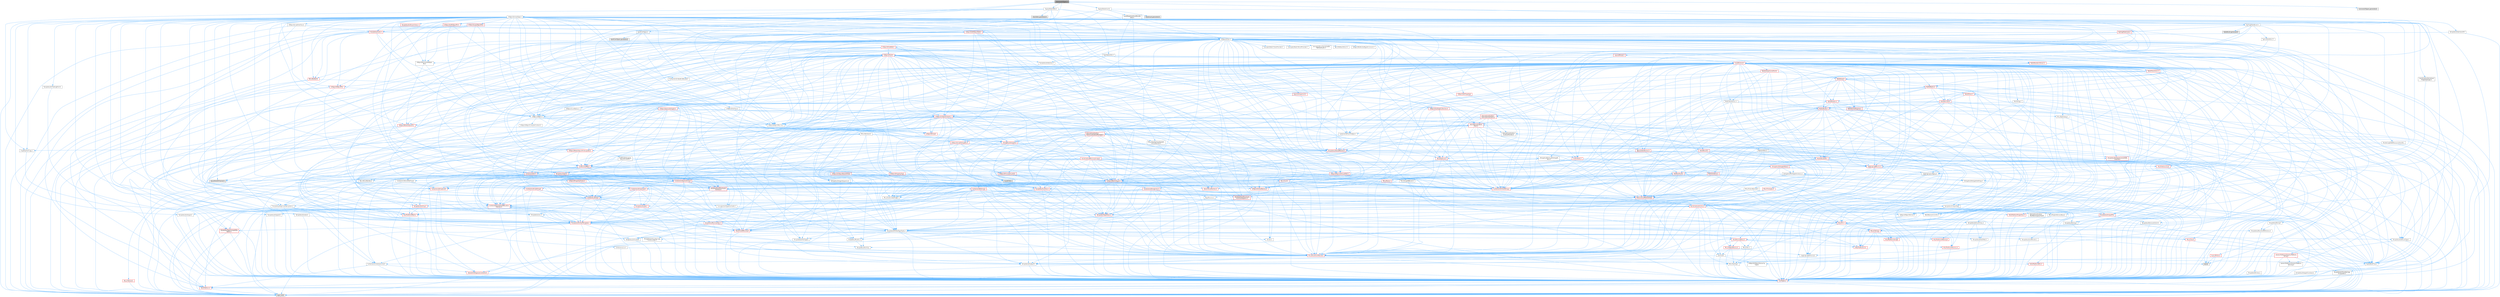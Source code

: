 digraph "CommonUITypes.h"
{
 // INTERACTIVE_SVG=YES
 // LATEX_PDF_SIZE
  bgcolor="transparent";
  edge [fontname=Helvetica,fontsize=10,labelfontname=Helvetica,labelfontsize=10];
  node [fontname=Helvetica,fontsize=10,shape=box,height=0.2,width=0.4];
  Node1 [id="Node000001",label="CommonUITypes.h",height=0.2,width=0.4,color="gray40", fillcolor="grey60", style="filled", fontcolor="black",tooltip=" "];
  Node1 -> Node2 [id="edge1_Node000001_Node000002",color="steelblue1",style="solid",tooltip=" "];
  Node2 [id="Node000002",label="Engine/DataTable.h",height=0.2,width=0.4,color="grey40", fillcolor="white", style="filled",URL="$d3/dba/DataTable_8h.html",tooltip=" "];
  Node2 -> Node3 [id="edge2_Node000002_Node000003",color="steelblue1",style="solid",tooltip=" "];
  Node3 [id="Node000003",label="UObject/ObjectMacros.h",height=0.2,width=0.4,color="grey40", fillcolor="white", style="filled",URL="$d8/d8d/ObjectMacros_8h.html",tooltip=" "];
  Node3 -> Node4 [id="edge3_Node000003_Node000004",color="steelblue1",style="solid",tooltip=" "];
  Node4 [id="Node000004",label="Misc/EnumClassFlags.h",height=0.2,width=0.4,color="grey40", fillcolor="white", style="filled",URL="$d8/de7/EnumClassFlags_8h.html",tooltip=" "];
  Node3 -> Node5 [id="edge4_Node000003_Node000005",color="steelblue1",style="solid",tooltip=" "];
  Node5 [id="Node000005",label="UObject/Script.h",height=0.2,width=0.4,color="red", fillcolor="#FFF0F0", style="filled",URL="$de/dc6/Script_8h.html",tooltip=" "];
  Node5 -> Node6 [id="edge5_Node000005_Node000006",color="steelblue1",style="solid",tooltip=" "];
  Node6 [id="Node000006",label="Delegates/Delegate.h",height=0.2,width=0.4,color="red", fillcolor="#FFF0F0", style="filled",URL="$d4/d80/Delegate_8h.html",tooltip=" "];
  Node6 -> Node7 [id="edge6_Node000006_Node000007",color="steelblue1",style="solid",tooltip=" "];
  Node7 [id="Node000007",label="CoreTypes.h",height=0.2,width=0.4,color="red", fillcolor="#FFF0F0", style="filled",URL="$dc/dec/CoreTypes_8h.html",tooltip=" "];
  Node7 -> Node8 [id="edge7_Node000007_Node000008",color="steelblue1",style="solid",tooltip=" "];
  Node8 [id="Node000008",label="HAL/Platform.h",height=0.2,width=0.4,color="red", fillcolor="#FFF0F0", style="filled",URL="$d9/dd0/Platform_8h.html",tooltip=" "];
  Node8 -> Node11 [id="edge8_Node000008_Node000011",color="steelblue1",style="solid",tooltip=" "];
  Node11 [id="Node000011",label="type_traits",height=0.2,width=0.4,color="grey60", fillcolor="#E0E0E0", style="filled",tooltip=" "];
  Node6 -> Node21 [id="edge9_Node000006_Node000021",color="steelblue1",style="solid",tooltip=" "];
  Node21 [id="Node000021",label="Misc/AssertionMacros.h",height=0.2,width=0.4,color="red", fillcolor="#FFF0F0", style="filled",URL="$d0/dfa/AssertionMacros_8h.html",tooltip=" "];
  Node21 -> Node7 [id="edge10_Node000021_Node000007",color="steelblue1",style="solid",tooltip=" "];
  Node21 -> Node8 [id="edge11_Node000021_Node000008",color="steelblue1",style="solid",tooltip=" "];
  Node21 -> Node22 [id="edge12_Node000021_Node000022",color="steelblue1",style="solid",tooltip=" "];
  Node22 [id="Node000022",label="HAL/PlatformMisc.h",height=0.2,width=0.4,color="red", fillcolor="#FFF0F0", style="filled",URL="$d0/df5/PlatformMisc_8h.html",tooltip=" "];
  Node22 -> Node7 [id="edge13_Node000022_Node000007",color="steelblue1",style="solid",tooltip=" "];
  Node21 -> Node57 [id="edge14_Node000021_Node000057",color="steelblue1",style="solid",tooltip=" "];
  Node57 [id="Node000057",label="Templates/EnableIf.h",height=0.2,width=0.4,color="grey40", fillcolor="white", style="filled",URL="$d7/d60/EnableIf_8h.html",tooltip=" "];
  Node57 -> Node7 [id="edge15_Node000057_Node000007",color="steelblue1",style="solid",tooltip=" "];
  Node21 -> Node63 [id="edge16_Node000021_Node000063",color="steelblue1",style="solid",tooltip=" "];
  Node63 [id="Node000063",label="Misc/VarArgs.h",height=0.2,width=0.4,color="grey40", fillcolor="white", style="filled",URL="$d5/d6f/VarArgs_8h.html",tooltip=" "];
  Node63 -> Node7 [id="edge17_Node000063_Node000007",color="steelblue1",style="solid",tooltip=" "];
  Node21 -> Node70 [id="edge18_Node000021_Node000070",color="steelblue1",style="solid",tooltip=" "];
  Node70 [id="Node000070",label="atomic",height=0.2,width=0.4,color="grey60", fillcolor="#E0E0E0", style="filled",tooltip=" "];
  Node6 -> Node71 [id="edge19_Node000006_Node000071",color="steelblue1",style="solid",tooltip=" "];
  Node71 [id="Node000071",label="UObject/NameTypes.h",height=0.2,width=0.4,color="red", fillcolor="#FFF0F0", style="filled",URL="$d6/d35/NameTypes_8h.html",tooltip=" "];
  Node71 -> Node7 [id="edge20_Node000071_Node000007",color="steelblue1",style="solid",tooltip=" "];
  Node71 -> Node21 [id="edge21_Node000071_Node000021",color="steelblue1",style="solid",tooltip=" "];
  Node71 -> Node72 [id="edge22_Node000071_Node000072",color="steelblue1",style="solid",tooltip=" "];
  Node72 [id="Node000072",label="HAL/UnrealMemory.h",height=0.2,width=0.4,color="red", fillcolor="#FFF0F0", style="filled",URL="$d9/d96/UnrealMemory_8h.html",tooltip=" "];
  Node72 -> Node7 [id="edge23_Node000072_Node000007",color="steelblue1",style="solid",tooltip=" "];
  Node72 -> Node76 [id="edge24_Node000072_Node000076",color="steelblue1",style="solid",tooltip=" "];
  Node76 [id="Node000076",label="HAL/MemoryBase.h",height=0.2,width=0.4,color="red", fillcolor="#FFF0F0", style="filled",URL="$d6/d9f/MemoryBase_8h.html",tooltip=" "];
  Node76 -> Node7 [id="edge25_Node000076_Node000007",color="steelblue1",style="solid",tooltip=" "];
  Node76 -> Node50 [id="edge26_Node000076_Node000050",color="steelblue1",style="solid",tooltip=" "];
  Node50 [id="Node000050",label="HAL/PlatformAtomics.h",height=0.2,width=0.4,color="red", fillcolor="#FFF0F0", style="filled",URL="$d3/d36/PlatformAtomics_8h.html",tooltip=" "];
  Node50 -> Node7 [id="edge27_Node000050_Node000007",color="steelblue1",style="solid",tooltip=" "];
  Node76 -> Node34 [id="edge28_Node000076_Node000034",color="steelblue1",style="solid",tooltip=" "];
  Node34 [id="Node000034",label="HAL/PlatformCrt.h",height=0.2,width=0.4,color="red", fillcolor="#FFF0F0", style="filled",URL="$d8/d75/PlatformCrt_8h.html",tooltip=" "];
  Node76 -> Node77 [id="edge29_Node000076_Node000077",color="steelblue1",style="solid",tooltip=" "];
  Node77 [id="Node000077",label="Misc/Exec.h",height=0.2,width=0.4,color="grey40", fillcolor="white", style="filled",URL="$de/ddb/Exec_8h.html",tooltip=" "];
  Node77 -> Node7 [id="edge30_Node000077_Node000007",color="steelblue1",style="solid",tooltip=" "];
  Node77 -> Node21 [id="edge31_Node000077_Node000021",color="steelblue1",style="solid",tooltip=" "];
  Node76 -> Node78 [id="edge32_Node000076_Node000078",color="steelblue1",style="solid",tooltip=" "];
  Node78 [id="Node000078",label="Misc/OutputDevice.h",height=0.2,width=0.4,color="red", fillcolor="#FFF0F0", style="filled",URL="$d7/d32/OutputDevice_8h.html",tooltip=" "];
  Node78 -> Node29 [id="edge33_Node000078_Node000029",color="steelblue1",style="solid",tooltip=" "];
  Node29 [id="Node000029",label="CoreFwd.h",height=0.2,width=0.4,color="grey40", fillcolor="white", style="filled",URL="$d1/d1e/CoreFwd_8h.html",tooltip=" "];
  Node29 -> Node7 [id="edge34_Node000029_Node000007",color="steelblue1",style="solid",tooltip=" "];
  Node29 -> Node30 [id="edge35_Node000029_Node000030",color="steelblue1",style="solid",tooltip=" "];
  Node30 [id="Node000030",label="Containers/ContainersFwd.h",height=0.2,width=0.4,color="grey40", fillcolor="white", style="filled",URL="$d4/d0a/ContainersFwd_8h.html",tooltip=" "];
  Node30 -> Node8 [id="edge36_Node000030_Node000008",color="steelblue1",style="solid",tooltip=" "];
  Node30 -> Node7 [id="edge37_Node000030_Node000007",color="steelblue1",style="solid",tooltip=" "];
  Node30 -> Node27 [id="edge38_Node000030_Node000027",color="steelblue1",style="solid",tooltip=" "];
  Node27 [id="Node000027",label="Traits/IsContiguousContainer.h",height=0.2,width=0.4,color="red", fillcolor="#FFF0F0", style="filled",URL="$d5/d3c/IsContiguousContainer_8h.html",tooltip=" "];
  Node27 -> Node7 [id="edge39_Node000027_Node000007",color="steelblue1",style="solid",tooltip=" "];
  Node29 -> Node31 [id="edge40_Node000029_Node000031",color="steelblue1",style="solid",tooltip=" "];
  Node31 [id="Node000031",label="Math/MathFwd.h",height=0.2,width=0.4,color="grey40", fillcolor="white", style="filled",URL="$d2/d10/MathFwd_8h.html",tooltip=" "];
  Node31 -> Node8 [id="edge41_Node000031_Node000008",color="steelblue1",style="solid",tooltip=" "];
  Node29 -> Node32 [id="edge42_Node000029_Node000032",color="steelblue1",style="solid",tooltip=" "];
  Node32 [id="Node000032",label="UObject/UObjectHierarchy\lFwd.h",height=0.2,width=0.4,color="grey40", fillcolor="white", style="filled",URL="$d3/d13/UObjectHierarchyFwd_8h.html",tooltip=" "];
  Node78 -> Node7 [id="edge43_Node000078_Node000007",color="steelblue1",style="solid",tooltip=" "];
  Node78 -> Node79 [id="edge44_Node000078_Node000079",color="steelblue1",style="solid",tooltip=" "];
  Node79 [id="Node000079",label="Logging/LogVerbosity.h",height=0.2,width=0.4,color="grey40", fillcolor="white", style="filled",URL="$d2/d8f/LogVerbosity_8h.html",tooltip=" "];
  Node79 -> Node7 [id="edge45_Node000079_Node000007",color="steelblue1",style="solid",tooltip=" "];
  Node78 -> Node63 [id="edge46_Node000078_Node000063",color="steelblue1",style="solid",tooltip=" "];
  Node72 -> Node89 [id="edge47_Node000072_Node000089",color="steelblue1",style="solid",tooltip=" "];
  Node89 [id="Node000089",label="HAL/PlatformMemory.h",height=0.2,width=0.4,color="red", fillcolor="#FFF0F0", style="filled",URL="$de/d68/PlatformMemory_8h.html",tooltip=" "];
  Node89 -> Node7 [id="edge48_Node000089_Node000007",color="steelblue1",style="solid",tooltip=" "];
  Node72 -> Node92 [id="edge49_Node000072_Node000092",color="steelblue1",style="solid",tooltip=" "];
  Node92 [id="Node000092",label="Templates/IsPointer.h",height=0.2,width=0.4,color="grey40", fillcolor="white", style="filled",URL="$d7/d05/IsPointer_8h.html",tooltip=" "];
  Node92 -> Node7 [id="edge50_Node000092_Node000007",color="steelblue1",style="solid",tooltip=" "];
  Node71 -> Node93 [id="edge51_Node000071_Node000093",color="steelblue1",style="solid",tooltip=" "];
  Node93 [id="Node000093",label="Templates/UnrealTypeTraits.h",height=0.2,width=0.4,color="grey40", fillcolor="white", style="filled",URL="$d2/d2d/UnrealTypeTraits_8h.html",tooltip=" "];
  Node93 -> Node7 [id="edge52_Node000093_Node000007",color="steelblue1",style="solid",tooltip=" "];
  Node93 -> Node92 [id="edge53_Node000093_Node000092",color="steelblue1",style="solid",tooltip=" "];
  Node93 -> Node21 [id="edge54_Node000093_Node000021",color="steelblue1",style="solid",tooltip=" "];
  Node93 -> Node85 [id="edge55_Node000093_Node000085",color="steelblue1",style="solid",tooltip=" "];
  Node85 [id="Node000085",label="Templates/AndOrNot.h",height=0.2,width=0.4,color="grey40", fillcolor="white", style="filled",URL="$db/d0a/AndOrNot_8h.html",tooltip=" "];
  Node85 -> Node7 [id="edge56_Node000085_Node000007",color="steelblue1",style="solid",tooltip=" "];
  Node93 -> Node57 [id="edge57_Node000093_Node000057",color="steelblue1",style="solid",tooltip=" "];
  Node93 -> Node94 [id="edge58_Node000093_Node000094",color="steelblue1",style="solid",tooltip=" "];
  Node94 [id="Node000094",label="Templates/IsArithmetic.h",height=0.2,width=0.4,color="grey40", fillcolor="white", style="filled",URL="$d2/d5d/IsArithmetic_8h.html",tooltip=" "];
  Node94 -> Node7 [id="edge59_Node000094_Node000007",color="steelblue1",style="solid",tooltip=" "];
  Node93 -> Node60 [id="edge60_Node000093_Node000060",color="steelblue1",style="solid",tooltip=" "];
  Node60 [id="Node000060",label="IsEnum.h",height=0.2,width=0.4,color="grey40", fillcolor="white", style="filled",URL="$d4/de5/IsEnum_8h.html",tooltip=" "];
  Node93 -> Node95 [id="edge61_Node000093_Node000095",color="steelblue1",style="solid",tooltip=" "];
  Node95 [id="Node000095",label="Templates/Models.h",height=0.2,width=0.4,color="grey40", fillcolor="white", style="filled",URL="$d3/d0c/Models_8h.html",tooltip=" "];
  Node95 -> Node66 [id="edge62_Node000095_Node000066",color="steelblue1",style="solid",tooltip=" "];
  Node66 [id="Node000066",label="Templates/Identity.h",height=0.2,width=0.4,color="grey40", fillcolor="white", style="filled",URL="$d0/dd5/Identity_8h.html",tooltip=" "];
  Node93 -> Node96 [id="edge63_Node000093_Node000096",color="steelblue1",style="solid",tooltip=" "];
  Node96 [id="Node000096",label="Templates/IsPODType.h",height=0.2,width=0.4,color="grey40", fillcolor="white", style="filled",URL="$d7/db1/IsPODType_8h.html",tooltip=" "];
  Node96 -> Node7 [id="edge64_Node000096_Node000007",color="steelblue1",style="solid",tooltip=" "];
  Node93 -> Node97 [id="edge65_Node000093_Node000097",color="steelblue1",style="solid",tooltip=" "];
  Node97 [id="Node000097",label="Templates/IsUECoreType.h",height=0.2,width=0.4,color="grey40", fillcolor="white", style="filled",URL="$d1/db8/IsUECoreType_8h.html",tooltip=" "];
  Node97 -> Node7 [id="edge66_Node000097_Node000007",color="steelblue1",style="solid",tooltip=" "];
  Node97 -> Node11 [id="edge67_Node000097_Node000011",color="steelblue1",style="solid",tooltip=" "];
  Node93 -> Node86 [id="edge68_Node000093_Node000086",color="steelblue1",style="solid",tooltip=" "];
  Node86 [id="Node000086",label="Templates/IsTriviallyCopy\lConstructible.h",height=0.2,width=0.4,color="grey40", fillcolor="white", style="filled",URL="$d3/d78/IsTriviallyCopyConstructible_8h.html",tooltip=" "];
  Node86 -> Node7 [id="edge69_Node000086_Node000007",color="steelblue1",style="solid",tooltip=" "];
  Node86 -> Node11 [id="edge70_Node000086_Node000011",color="steelblue1",style="solid",tooltip=" "];
  Node71 -> Node98 [id="edge71_Node000071_Node000098",color="steelblue1",style="solid",tooltip=" "];
  Node98 [id="Node000098",label="Templates/UnrealTemplate.h",height=0.2,width=0.4,color="red", fillcolor="#FFF0F0", style="filled",URL="$d4/d24/UnrealTemplate_8h.html",tooltip=" "];
  Node98 -> Node7 [id="edge72_Node000098_Node000007",color="steelblue1",style="solid",tooltip=" "];
  Node98 -> Node92 [id="edge73_Node000098_Node000092",color="steelblue1",style="solid",tooltip=" "];
  Node98 -> Node72 [id="edge74_Node000098_Node000072",color="steelblue1",style="solid",tooltip=" "];
  Node98 -> Node93 [id="edge75_Node000098_Node000093",color="steelblue1",style="solid",tooltip=" "];
  Node98 -> Node101 [id="edge76_Node000098_Node000101",color="steelblue1",style="solid",tooltip=" "];
  Node101 [id="Node000101",label="Templates/RemoveReference.h",height=0.2,width=0.4,color="grey40", fillcolor="white", style="filled",URL="$da/dbe/RemoveReference_8h.html",tooltip=" "];
  Node101 -> Node7 [id="edge77_Node000101_Node000007",color="steelblue1",style="solid",tooltip=" "];
  Node98 -> Node102 [id="edge78_Node000098_Node000102",color="steelblue1",style="solid",tooltip=" "];
  Node102 [id="Node000102",label="Templates/TypeCompatible\lBytes.h",height=0.2,width=0.4,color="red", fillcolor="#FFF0F0", style="filled",URL="$df/d0a/TypeCompatibleBytes_8h.html",tooltip=" "];
  Node102 -> Node7 [id="edge79_Node000102_Node000007",color="steelblue1",style="solid",tooltip=" "];
  Node102 -> Node11 [id="edge80_Node000102_Node000011",color="steelblue1",style="solid",tooltip=" "];
  Node98 -> Node66 [id="edge81_Node000098_Node000066",color="steelblue1",style="solid",tooltip=" "];
  Node98 -> Node27 [id="edge82_Node000098_Node000027",color="steelblue1",style="solid",tooltip=" "];
  Node98 -> Node11 [id="edge83_Node000098_Node000011",color="steelblue1",style="solid",tooltip=" "];
  Node71 -> Node104 [id="edge84_Node000071_Node000104",color="steelblue1",style="solid",tooltip=" "];
  Node104 [id="Node000104",label="Containers/UnrealString.h",height=0.2,width=0.4,color="red", fillcolor="#FFF0F0", style="filled",URL="$d5/dba/UnrealString_8h.html",tooltip=" "];
  Node71 -> Node108 [id="edge85_Node000071_Node000108",color="steelblue1",style="solid",tooltip=" "];
  Node108 [id="Node000108",label="HAL/CriticalSection.h",height=0.2,width=0.4,color="red", fillcolor="#FFF0F0", style="filled",URL="$d6/d90/CriticalSection_8h.html",tooltip=" "];
  Node71 -> Node111 [id="edge86_Node000071_Node000111",color="steelblue1",style="solid",tooltip=" "];
  Node111 [id="Node000111",label="Containers/StringConv.h",height=0.2,width=0.4,color="red", fillcolor="#FFF0F0", style="filled",URL="$d3/ddf/StringConv_8h.html",tooltip=" "];
  Node111 -> Node7 [id="edge87_Node000111_Node000007",color="steelblue1",style="solid",tooltip=" "];
  Node111 -> Node21 [id="edge88_Node000111_Node000021",color="steelblue1",style="solid",tooltip=" "];
  Node111 -> Node112 [id="edge89_Node000111_Node000112",color="steelblue1",style="solid",tooltip=" "];
  Node112 [id="Node000112",label="Containers/ContainerAllocation\lPolicies.h",height=0.2,width=0.4,color="red", fillcolor="#FFF0F0", style="filled",URL="$d7/dff/ContainerAllocationPolicies_8h.html",tooltip=" "];
  Node112 -> Node7 [id="edge90_Node000112_Node000007",color="steelblue1",style="solid",tooltip=" "];
  Node112 -> Node112 [id="edge91_Node000112_Node000112",color="steelblue1",style="solid",tooltip=" "];
  Node112 -> Node114 [id="edge92_Node000112_Node000114",color="steelblue1",style="solid",tooltip=" "];
  Node114 [id="Node000114",label="HAL/PlatformMath.h",height=0.2,width=0.4,color="red", fillcolor="#FFF0F0", style="filled",URL="$dc/d53/PlatformMath_8h.html",tooltip=" "];
  Node114 -> Node7 [id="edge93_Node000114_Node000007",color="steelblue1",style="solid",tooltip=" "];
  Node112 -> Node72 [id="edge94_Node000112_Node000072",color="steelblue1",style="solid",tooltip=" "];
  Node112 -> Node44 [id="edge95_Node000112_Node000044",color="steelblue1",style="solid",tooltip=" "];
  Node44 [id="Node000044",label="Math/NumericLimits.h",height=0.2,width=0.4,color="grey40", fillcolor="white", style="filled",URL="$df/d1b/NumericLimits_8h.html",tooltip=" "];
  Node44 -> Node7 [id="edge96_Node000044_Node000007",color="steelblue1",style="solid",tooltip=" "];
  Node112 -> Node21 [id="edge97_Node000112_Node000021",color="steelblue1",style="solid",tooltip=" "];
  Node112 -> Node123 [id="edge98_Node000112_Node000123",color="steelblue1",style="solid",tooltip=" "];
  Node123 [id="Node000123",label="Templates/MemoryOps.h",height=0.2,width=0.4,color="red", fillcolor="#FFF0F0", style="filled",URL="$db/dea/MemoryOps_8h.html",tooltip=" "];
  Node123 -> Node7 [id="edge99_Node000123_Node000007",color="steelblue1",style="solid",tooltip=" "];
  Node123 -> Node72 [id="edge100_Node000123_Node000072",color="steelblue1",style="solid",tooltip=" "];
  Node123 -> Node87 [id="edge101_Node000123_Node000087",color="steelblue1",style="solid",tooltip=" "];
  Node87 [id="Node000087",label="Templates/IsTriviallyCopy\lAssignable.h",height=0.2,width=0.4,color="grey40", fillcolor="white", style="filled",URL="$d2/df2/IsTriviallyCopyAssignable_8h.html",tooltip=" "];
  Node87 -> Node7 [id="edge102_Node000087_Node000007",color="steelblue1",style="solid",tooltip=" "];
  Node87 -> Node11 [id="edge103_Node000087_Node000011",color="steelblue1",style="solid",tooltip=" "];
  Node123 -> Node86 [id="edge104_Node000123_Node000086",color="steelblue1",style="solid",tooltip=" "];
  Node123 -> Node93 [id="edge105_Node000123_Node000093",color="steelblue1",style="solid",tooltip=" "];
  Node123 -> Node11 [id="edge106_Node000123_Node000011",color="steelblue1",style="solid",tooltip=" "];
  Node112 -> Node102 [id="edge107_Node000112_Node000102",color="steelblue1",style="solid",tooltip=" "];
  Node112 -> Node11 [id="edge108_Node000112_Node000011",color="steelblue1",style="solid",tooltip=" "];
  Node111 -> Node124 [id="edge109_Node000111_Node000124",color="steelblue1",style="solid",tooltip=" "];
  Node124 [id="Node000124",label="Containers/Array.h",height=0.2,width=0.4,color="red", fillcolor="#FFF0F0", style="filled",URL="$df/dd0/Array_8h.html",tooltip=" "];
  Node124 -> Node7 [id="edge110_Node000124_Node000007",color="steelblue1",style="solid",tooltip=" "];
  Node124 -> Node21 [id="edge111_Node000124_Node000021",color="steelblue1",style="solid",tooltip=" "];
  Node124 -> Node72 [id="edge112_Node000124_Node000072",color="steelblue1",style="solid",tooltip=" "];
  Node124 -> Node93 [id="edge113_Node000124_Node000093",color="steelblue1",style="solid",tooltip=" "];
  Node124 -> Node98 [id="edge114_Node000124_Node000098",color="steelblue1",style="solid",tooltip=" "];
  Node124 -> Node112 [id="edge115_Node000124_Node000112",color="steelblue1",style="solid",tooltip=" "];
  Node124 -> Node131 [id="edge116_Node000124_Node000131",color="steelblue1",style="solid",tooltip=" "];
  Node131 [id="Node000131",label="Serialization/Archive.h",height=0.2,width=0.4,color="red", fillcolor="#FFF0F0", style="filled",URL="$d7/d3b/Archive_8h.html",tooltip=" "];
  Node131 -> Node29 [id="edge117_Node000131_Node000029",color="steelblue1",style="solid",tooltip=" "];
  Node131 -> Node7 [id="edge118_Node000131_Node000007",color="steelblue1",style="solid",tooltip=" "];
  Node131 -> Node132 [id="edge119_Node000131_Node000132",color="steelblue1",style="solid",tooltip=" "];
  Node132 [id="Node000132",label="HAL/PlatformProperties.h",height=0.2,width=0.4,color="red", fillcolor="#FFF0F0", style="filled",URL="$d9/db0/PlatformProperties_8h.html",tooltip=" "];
  Node132 -> Node7 [id="edge120_Node000132_Node000007",color="steelblue1",style="solid",tooltip=" "];
  Node131 -> Node135 [id="edge121_Node000131_Node000135",color="steelblue1",style="solid",tooltip=" "];
  Node135 [id="Node000135",label="Internationalization\l/TextNamespaceFwd.h",height=0.2,width=0.4,color="grey40", fillcolor="white", style="filled",URL="$d8/d97/TextNamespaceFwd_8h.html",tooltip=" "];
  Node135 -> Node7 [id="edge122_Node000135_Node000007",color="steelblue1",style="solid",tooltip=" "];
  Node131 -> Node31 [id="edge123_Node000131_Node000031",color="steelblue1",style="solid",tooltip=" "];
  Node131 -> Node21 [id="edge124_Node000131_Node000021",color="steelblue1",style="solid",tooltip=" "];
  Node131 -> Node136 [id="edge125_Node000131_Node000136",color="steelblue1",style="solid",tooltip=" "];
  Node136 [id="Node000136",label="Misc/EngineVersionBase.h",height=0.2,width=0.4,color="grey40", fillcolor="white", style="filled",URL="$d5/d2b/EngineVersionBase_8h.html",tooltip=" "];
  Node136 -> Node7 [id="edge126_Node000136_Node000007",color="steelblue1",style="solid",tooltip=" "];
  Node131 -> Node63 [id="edge127_Node000131_Node000063",color="steelblue1",style="solid",tooltip=" "];
  Node131 -> Node57 [id="edge128_Node000131_Node000057",color="steelblue1",style="solid",tooltip=" "];
  Node131 -> Node139 [id="edge129_Node000131_Node000139",color="steelblue1",style="solid",tooltip=" "];
  Node139 [id="Node000139",label="Templates/IsEnumClass.h",height=0.2,width=0.4,color="grey40", fillcolor="white", style="filled",URL="$d7/d15/IsEnumClass_8h.html",tooltip=" "];
  Node139 -> Node7 [id="edge130_Node000139_Node000007",color="steelblue1",style="solid",tooltip=" "];
  Node139 -> Node85 [id="edge131_Node000139_Node000085",color="steelblue1",style="solid",tooltip=" "];
  Node131 -> Node119 [id="edge132_Node000131_Node000119",color="steelblue1",style="solid",tooltip=" "];
  Node119 [id="Node000119",label="Templates/IsSigned.h",height=0.2,width=0.4,color="grey40", fillcolor="white", style="filled",URL="$d8/dd8/IsSigned_8h.html",tooltip=" "];
  Node119 -> Node7 [id="edge133_Node000119_Node000007",color="steelblue1",style="solid",tooltip=" "];
  Node131 -> Node98 [id="edge134_Node000131_Node000098",color="steelblue1",style="solid",tooltip=" "];
  Node131 -> Node140 [id="edge135_Node000131_Node000140",color="steelblue1",style="solid",tooltip=" "];
  Node140 [id="Node000140",label="UObject/ObjectVersion.h",height=0.2,width=0.4,color="grey40", fillcolor="white", style="filled",URL="$da/d63/ObjectVersion_8h.html",tooltip=" "];
  Node140 -> Node7 [id="edge136_Node000140_Node000007",color="steelblue1",style="solid",tooltip=" "];
  Node124 -> Node168 [id="edge137_Node000124_Node000168",color="steelblue1",style="solid",tooltip=" "];
  Node168 [id="Node000168",label="Concepts/GetTypeHashable.h",height=0.2,width=0.4,color="grey40", fillcolor="white", style="filled",URL="$d3/da2/GetTypeHashable_8h.html",tooltip=" "];
  Node168 -> Node7 [id="edge138_Node000168_Node000007",color="steelblue1",style="solid",tooltip=" "];
  Node168 -> Node146 [id="edge139_Node000168_Node000146",color="steelblue1",style="solid",tooltip=" "];
  Node146 [id="Node000146",label="Templates/TypeHash.h",height=0.2,width=0.4,color="red", fillcolor="#FFF0F0", style="filled",URL="$d1/d62/TypeHash_8h.html",tooltip=" "];
  Node146 -> Node7 [id="edge140_Node000146_Node000007",color="steelblue1",style="solid",tooltip=" "];
  Node146 -> Node147 [id="edge141_Node000146_Node000147",color="steelblue1",style="solid",tooltip=" "];
  Node147 [id="Node000147",label="Misc/Crc.h",height=0.2,width=0.4,color="red", fillcolor="#FFF0F0", style="filled",URL="$d4/dd2/Crc_8h.html",tooltip=" "];
  Node147 -> Node7 [id="edge142_Node000147_Node000007",color="steelblue1",style="solid",tooltip=" "];
  Node147 -> Node74 [id="edge143_Node000147_Node000074",color="steelblue1",style="solid",tooltip=" "];
  Node74 [id="Node000074",label="HAL/PlatformString.h",height=0.2,width=0.4,color="red", fillcolor="#FFF0F0", style="filled",URL="$db/db5/PlatformString_8h.html",tooltip=" "];
  Node74 -> Node7 [id="edge144_Node000074_Node000007",color="steelblue1",style="solid",tooltip=" "];
  Node147 -> Node21 [id="edge145_Node000147_Node000021",color="steelblue1",style="solid",tooltip=" "];
  Node147 -> Node148 [id="edge146_Node000147_Node000148",color="steelblue1",style="solid",tooltip=" "];
  Node148 [id="Node000148",label="Misc/CString.h",height=0.2,width=0.4,color="red", fillcolor="#FFF0F0", style="filled",URL="$d2/d49/CString_8h.html",tooltip=" "];
  Node148 -> Node7 [id="edge147_Node000148_Node000007",color="steelblue1",style="solid",tooltip=" "];
  Node148 -> Node34 [id="edge148_Node000148_Node000034",color="steelblue1",style="solid",tooltip=" "];
  Node148 -> Node74 [id="edge149_Node000148_Node000074",color="steelblue1",style="solid",tooltip=" "];
  Node148 -> Node21 [id="edge150_Node000148_Node000021",color="steelblue1",style="solid",tooltip=" "];
  Node148 -> Node149 [id="edge151_Node000148_Node000149",color="steelblue1",style="solid",tooltip=" "];
  Node149 [id="Node000149",label="Misc/Char.h",height=0.2,width=0.4,color="red", fillcolor="#FFF0F0", style="filled",URL="$d0/d58/Char_8h.html",tooltip=" "];
  Node149 -> Node7 [id="edge152_Node000149_Node000007",color="steelblue1",style="solid",tooltip=" "];
  Node149 -> Node11 [id="edge153_Node000149_Node000011",color="steelblue1",style="solid",tooltip=" "];
  Node148 -> Node63 [id="edge154_Node000148_Node000063",color="steelblue1",style="solid",tooltip=" "];
  Node147 -> Node149 [id="edge155_Node000147_Node000149",color="steelblue1",style="solid",tooltip=" "];
  Node147 -> Node93 [id="edge156_Node000147_Node000093",color="steelblue1",style="solid",tooltip=" "];
  Node146 -> Node11 [id="edge157_Node000146_Node000011",color="steelblue1",style="solid",tooltip=" "];
  Node124 -> Node157 [id="edge158_Node000124_Node000157",color="steelblue1",style="solid",tooltip=" "];
  Node157 [id="Node000157",label="Templates/Invoke.h",height=0.2,width=0.4,color="red", fillcolor="#FFF0F0", style="filled",URL="$d7/deb/Invoke_8h.html",tooltip=" "];
  Node157 -> Node7 [id="edge159_Node000157_Node000007",color="steelblue1",style="solid",tooltip=" "];
  Node157 -> Node98 [id="edge160_Node000157_Node000098",color="steelblue1",style="solid",tooltip=" "];
  Node157 -> Node11 [id="edge161_Node000157_Node000011",color="steelblue1",style="solid",tooltip=" "];
  Node124 -> Node162 [id="edge162_Node000124_Node000162",color="steelblue1",style="solid",tooltip=" "];
  Node162 [id="Node000162",label="Templates/Less.h",height=0.2,width=0.4,color="grey40", fillcolor="white", style="filled",URL="$de/dc8/Less_8h.html",tooltip=" "];
  Node162 -> Node7 [id="edge163_Node000162_Node000007",color="steelblue1",style="solid",tooltip=" "];
  Node162 -> Node98 [id="edge164_Node000162_Node000098",color="steelblue1",style="solid",tooltip=" "];
  Node124 -> Node170 [id="edge165_Node000124_Node000170",color="steelblue1",style="solid",tooltip=" "];
  Node170 [id="Node000170",label="Templates/Sorting.h",height=0.2,width=0.4,color="red", fillcolor="#FFF0F0", style="filled",URL="$d3/d9e/Sorting_8h.html",tooltip=" "];
  Node170 -> Node7 [id="edge166_Node000170_Node000007",color="steelblue1",style="solid",tooltip=" "];
  Node170 -> Node114 [id="edge167_Node000170_Node000114",color="steelblue1",style="solid",tooltip=" "];
  Node170 -> Node162 [id="edge168_Node000170_Node000162",color="steelblue1",style="solid",tooltip=" "];
  Node124 -> Node174 [id="edge169_Node000124_Node000174",color="steelblue1",style="solid",tooltip=" "];
  Node174 [id="Node000174",label="Templates/AlignmentTemplates.h",height=0.2,width=0.4,color="grey40", fillcolor="white", style="filled",URL="$dd/d32/AlignmentTemplates_8h.html",tooltip=" "];
  Node174 -> Node7 [id="edge170_Node000174_Node000007",color="steelblue1",style="solid",tooltip=" "];
  Node174 -> Node83 [id="edge171_Node000174_Node000083",color="steelblue1",style="solid",tooltip=" "];
  Node83 [id="Node000083",label="Templates/IsIntegral.h",height=0.2,width=0.4,color="grey40", fillcolor="white", style="filled",URL="$da/d64/IsIntegral_8h.html",tooltip=" "];
  Node83 -> Node7 [id="edge172_Node000083_Node000007",color="steelblue1",style="solid",tooltip=" "];
  Node174 -> Node92 [id="edge173_Node000174_Node000092",color="steelblue1",style="solid",tooltip=" "];
  Node124 -> Node11 [id="edge174_Node000124_Node000011",color="steelblue1",style="solid",tooltip=" "];
  Node111 -> Node148 [id="edge175_Node000111_Node000148",color="steelblue1",style="solid",tooltip=" "];
  Node111 -> Node175 [id="edge176_Node000111_Node000175",color="steelblue1",style="solid",tooltip=" "];
  Node175 [id="Node000175",label="Templates/IsArray.h",height=0.2,width=0.4,color="grey40", fillcolor="white", style="filled",URL="$d8/d8d/IsArray_8h.html",tooltip=" "];
  Node175 -> Node7 [id="edge177_Node000175_Node000007",color="steelblue1",style="solid",tooltip=" "];
  Node111 -> Node98 [id="edge178_Node000111_Node000098",color="steelblue1",style="solid",tooltip=" "];
  Node111 -> Node93 [id="edge179_Node000111_Node000093",color="steelblue1",style="solid",tooltip=" "];
  Node111 -> Node27 [id="edge180_Node000111_Node000027",color="steelblue1",style="solid",tooltip=" "];
  Node111 -> Node11 [id="edge181_Node000111_Node000011",color="steelblue1",style="solid",tooltip=" "];
  Node71 -> Node24 [id="edge182_Node000071_Node000024",color="steelblue1",style="solid",tooltip=" "];
  Node24 [id="Node000024",label="Containers/StringFwd.h",height=0.2,width=0.4,color="red", fillcolor="#FFF0F0", style="filled",URL="$df/d37/StringFwd_8h.html",tooltip=" "];
  Node24 -> Node7 [id="edge183_Node000024_Node000007",color="steelblue1",style="solid",tooltip=" "];
  Node24 -> Node27 [id="edge184_Node000024_Node000027",color="steelblue1",style="solid",tooltip=" "];
  Node71 -> Node176 [id="edge185_Node000071_Node000176",color="steelblue1",style="solid",tooltip=" "];
  Node176 [id="Node000176",label="UObject/UnrealNames.h",height=0.2,width=0.4,color="red", fillcolor="#FFF0F0", style="filled",URL="$d8/db1/UnrealNames_8h.html",tooltip=" "];
  Node176 -> Node7 [id="edge186_Node000176_Node000007",color="steelblue1",style="solid",tooltip=" "];
  Node6 -> Node184 [id="edge187_Node000006_Node000184",color="steelblue1",style="solid",tooltip=" "];
  Node184 [id="Node000184",label="Templates/SharedPointer.h",height=0.2,width=0.4,color="red", fillcolor="#FFF0F0", style="filled",URL="$d2/d17/SharedPointer_8h.html",tooltip=" "];
  Node184 -> Node7 [id="edge188_Node000184_Node000007",color="steelblue1",style="solid",tooltip=" "];
  Node184 -> Node185 [id="edge189_Node000184_Node000185",color="steelblue1",style="solid",tooltip=" "];
  Node185 [id="Node000185",label="Templates/PointerIsConvertible\lFromTo.h",height=0.2,width=0.4,color="red", fillcolor="#FFF0F0", style="filled",URL="$d6/d65/PointerIsConvertibleFromTo_8h.html",tooltip=" "];
  Node185 -> Node7 [id="edge190_Node000185_Node000007",color="steelblue1",style="solid",tooltip=" "];
  Node185 -> Node11 [id="edge191_Node000185_Node000011",color="steelblue1",style="solid",tooltip=" "];
  Node184 -> Node21 [id="edge192_Node000184_Node000021",color="steelblue1",style="solid",tooltip=" "];
  Node184 -> Node72 [id="edge193_Node000184_Node000072",color="steelblue1",style="solid",tooltip=" "];
  Node184 -> Node124 [id="edge194_Node000184_Node000124",color="steelblue1",style="solid",tooltip=" "];
  Node184 -> Node186 [id="edge195_Node000184_Node000186",color="steelblue1",style="solid",tooltip=" "];
  Node186 [id="Node000186",label="Containers/Map.h",height=0.2,width=0.4,color="red", fillcolor="#FFF0F0", style="filled",URL="$df/d79/Map_8h.html",tooltip=" "];
  Node186 -> Node7 [id="edge196_Node000186_Node000007",color="steelblue1",style="solid",tooltip=" "];
  Node186 -> Node187 [id="edge197_Node000186_Node000187",color="steelblue1",style="solid",tooltip=" "];
  Node187 [id="Node000187",label="Algo/Reverse.h",height=0.2,width=0.4,color="grey40", fillcolor="white", style="filled",URL="$d5/d93/Reverse_8h.html",tooltip=" "];
  Node187 -> Node7 [id="edge198_Node000187_Node000007",color="steelblue1",style="solid",tooltip=" "];
  Node187 -> Node98 [id="edge199_Node000187_Node000098",color="steelblue1",style="solid",tooltip=" "];
  Node186 -> Node188 [id="edge200_Node000186_Node000188",color="steelblue1",style="solid",tooltip=" "];
  Node188 [id="Node000188",label="Containers/Set.h",height=0.2,width=0.4,color="red", fillcolor="#FFF0F0", style="filled",URL="$d4/d45/Set_8h.html",tooltip=" "];
  Node188 -> Node112 [id="edge201_Node000188_Node000112",color="steelblue1",style="solid",tooltip=" "];
  Node188 -> Node190 [id="edge202_Node000188_Node000190",color="steelblue1",style="solid",tooltip=" "];
  Node190 [id="Node000190",label="Containers/SparseArray.h",height=0.2,width=0.4,color="red", fillcolor="#FFF0F0", style="filled",URL="$d5/dbf/SparseArray_8h.html",tooltip=" "];
  Node190 -> Node7 [id="edge203_Node000190_Node000007",color="steelblue1",style="solid",tooltip=" "];
  Node190 -> Node21 [id="edge204_Node000190_Node000021",color="steelblue1",style="solid",tooltip=" "];
  Node190 -> Node72 [id="edge205_Node000190_Node000072",color="steelblue1",style="solid",tooltip=" "];
  Node190 -> Node93 [id="edge206_Node000190_Node000093",color="steelblue1",style="solid",tooltip=" "];
  Node190 -> Node98 [id="edge207_Node000190_Node000098",color="steelblue1",style="solid",tooltip=" "];
  Node190 -> Node112 [id="edge208_Node000190_Node000112",color="steelblue1",style="solid",tooltip=" "];
  Node190 -> Node162 [id="edge209_Node000190_Node000162",color="steelblue1",style="solid",tooltip=" "];
  Node190 -> Node124 [id="edge210_Node000190_Node000124",color="steelblue1",style="solid",tooltip=" "];
  Node190 -> Node173 [id="edge211_Node000190_Node000173",color="steelblue1",style="solid",tooltip=" "];
  Node173 [id="Node000173",label="Math/UnrealMathUtility.h",height=0.2,width=0.4,color="red", fillcolor="#FFF0F0", style="filled",URL="$db/db8/UnrealMathUtility_8h.html",tooltip=" "];
  Node173 -> Node7 [id="edge212_Node000173_Node000007",color="steelblue1",style="solid",tooltip=" "];
  Node173 -> Node21 [id="edge213_Node000173_Node000021",color="steelblue1",style="solid",tooltip=" "];
  Node173 -> Node114 [id="edge214_Node000173_Node000114",color="steelblue1",style="solid",tooltip=" "];
  Node173 -> Node31 [id="edge215_Node000173_Node000031",color="steelblue1",style="solid",tooltip=" "];
  Node173 -> Node66 [id="edge216_Node000173_Node000066",color="steelblue1",style="solid",tooltip=" "];
  Node190 -> Node191 [id="edge217_Node000190_Node000191",color="steelblue1",style="solid",tooltip=" "];
  Node191 [id="Node000191",label="Containers/ScriptArray.h",height=0.2,width=0.4,color="red", fillcolor="#FFF0F0", style="filled",URL="$dc/daf/ScriptArray_8h.html",tooltip=" "];
  Node191 -> Node7 [id="edge218_Node000191_Node000007",color="steelblue1",style="solid",tooltip=" "];
  Node191 -> Node21 [id="edge219_Node000191_Node000021",color="steelblue1",style="solid",tooltip=" "];
  Node191 -> Node72 [id="edge220_Node000191_Node000072",color="steelblue1",style="solid",tooltip=" "];
  Node191 -> Node112 [id="edge221_Node000191_Node000112",color="steelblue1",style="solid",tooltip=" "];
  Node191 -> Node124 [id="edge222_Node000191_Node000124",color="steelblue1",style="solid",tooltip=" "];
  Node190 -> Node192 [id="edge223_Node000190_Node000192",color="steelblue1",style="solid",tooltip=" "];
  Node192 [id="Node000192",label="Containers/BitArray.h",height=0.2,width=0.4,color="red", fillcolor="#FFF0F0", style="filled",URL="$d1/de4/BitArray_8h.html",tooltip=" "];
  Node192 -> Node112 [id="edge224_Node000192_Node000112",color="steelblue1",style="solid",tooltip=" "];
  Node192 -> Node7 [id="edge225_Node000192_Node000007",color="steelblue1",style="solid",tooltip=" "];
  Node192 -> Node50 [id="edge226_Node000192_Node000050",color="steelblue1",style="solid",tooltip=" "];
  Node192 -> Node72 [id="edge227_Node000192_Node000072",color="steelblue1",style="solid",tooltip=" "];
  Node192 -> Node173 [id="edge228_Node000192_Node000173",color="steelblue1",style="solid",tooltip=" "];
  Node192 -> Node21 [id="edge229_Node000192_Node000021",color="steelblue1",style="solid",tooltip=" "];
  Node192 -> Node4 [id="edge230_Node000192_Node000004",color="steelblue1",style="solid",tooltip=" "];
  Node192 -> Node131 [id="edge231_Node000192_Node000131",color="steelblue1",style="solid",tooltip=" "];
  Node192 -> Node57 [id="edge232_Node000192_Node000057",color="steelblue1",style="solid",tooltip=" "];
  Node192 -> Node157 [id="edge233_Node000192_Node000157",color="steelblue1",style="solid",tooltip=" "];
  Node192 -> Node98 [id="edge234_Node000192_Node000098",color="steelblue1",style="solid",tooltip=" "];
  Node192 -> Node93 [id="edge235_Node000192_Node000093",color="steelblue1",style="solid",tooltip=" "];
  Node190 -> Node193 [id="edge236_Node000190_Node000193",color="steelblue1",style="solid",tooltip=" "];
  Node193 [id="Node000193",label="Serialization/Structured\lArchive.h",height=0.2,width=0.4,color="red", fillcolor="#FFF0F0", style="filled",URL="$d9/d1e/StructuredArchive_8h.html",tooltip=" "];
  Node193 -> Node124 [id="edge237_Node000193_Node000124",color="steelblue1",style="solid",tooltip=" "];
  Node193 -> Node112 [id="edge238_Node000193_Node000112",color="steelblue1",style="solid",tooltip=" "];
  Node193 -> Node7 [id="edge239_Node000193_Node000007",color="steelblue1",style="solid",tooltip=" "];
  Node193 -> Node131 [id="edge240_Node000193_Node000131",color="steelblue1",style="solid",tooltip=" "];
  Node193 -> Node197 [id="edge241_Node000193_Node000197",color="steelblue1",style="solid",tooltip=" "];
  Node197 [id="Node000197",label="Serialization/Structured\lArchiveAdapters.h",height=0.2,width=0.4,color="red", fillcolor="#FFF0F0", style="filled",URL="$d3/de1/StructuredArchiveAdapters_8h.html",tooltip=" "];
  Node197 -> Node7 [id="edge242_Node000197_Node000007",color="steelblue1",style="solid",tooltip=" "];
  Node197 -> Node95 [id="edge243_Node000197_Node000095",color="steelblue1",style="solid",tooltip=" "];
  Node197 -> Node204 [id="edge244_Node000197_Node000204",color="steelblue1",style="solid",tooltip=" "];
  Node204 [id="Node000204",label="Templates/UniqueObj.h",height=0.2,width=0.4,color="grey40", fillcolor="white", style="filled",URL="$da/d95/UniqueObj_8h.html",tooltip=" "];
  Node204 -> Node7 [id="edge245_Node000204_Node000007",color="steelblue1",style="solid",tooltip=" "];
  Node204 -> Node205 [id="edge246_Node000204_Node000205",color="steelblue1",style="solid",tooltip=" "];
  Node205 [id="Node000205",label="Templates/UniquePtr.h",height=0.2,width=0.4,color="red", fillcolor="#FFF0F0", style="filled",URL="$de/d1a/UniquePtr_8h.html",tooltip=" "];
  Node205 -> Node7 [id="edge247_Node000205_Node000007",color="steelblue1",style="solid",tooltip=" "];
  Node205 -> Node98 [id="edge248_Node000205_Node000098",color="steelblue1",style="solid",tooltip=" "];
  Node205 -> Node175 [id="edge249_Node000205_Node000175",color="steelblue1",style="solid",tooltip=" "];
  Node205 -> Node206 [id="edge250_Node000205_Node000206",color="steelblue1",style="solid",tooltip=" "];
  Node206 [id="Node000206",label="Templates/RemoveExtent.h",height=0.2,width=0.4,color="grey40", fillcolor="white", style="filled",URL="$dc/de9/RemoveExtent_8h.html",tooltip=" "];
  Node206 -> Node7 [id="edge251_Node000206_Node000007",color="steelblue1",style="solid",tooltip=" "];
  Node205 -> Node11 [id="edge252_Node000205_Node000011",color="steelblue1",style="solid",tooltip=" "];
  Node193 -> Node204 [id="edge253_Node000193_Node000204",color="steelblue1",style="solid",tooltip=" "];
  Node190 -> Node104 [id="edge254_Node000190_Node000104",color="steelblue1",style="solid",tooltip=" "];
  Node188 -> Node30 [id="edge255_Node000188_Node000030",color="steelblue1",style="solid",tooltip=" "];
  Node188 -> Node173 [id="edge256_Node000188_Node000173",color="steelblue1",style="solid",tooltip=" "];
  Node188 -> Node21 [id="edge257_Node000188_Node000021",color="steelblue1",style="solid",tooltip=" "];
  Node188 -> Node208 [id="edge258_Node000188_Node000208",color="steelblue1",style="solid",tooltip=" "];
  Node208 [id="Node000208",label="Misc/StructBuilder.h",height=0.2,width=0.4,color="grey40", fillcolor="white", style="filled",URL="$d9/db3/StructBuilder_8h.html",tooltip=" "];
  Node208 -> Node7 [id="edge259_Node000208_Node000007",color="steelblue1",style="solid",tooltip=" "];
  Node208 -> Node173 [id="edge260_Node000208_Node000173",color="steelblue1",style="solid",tooltip=" "];
  Node208 -> Node174 [id="edge261_Node000208_Node000174",color="steelblue1",style="solid",tooltip=" "];
  Node188 -> Node193 [id="edge262_Node000188_Node000193",color="steelblue1",style="solid",tooltip=" "];
  Node188 -> Node209 [id="edge263_Node000188_Node000209",color="steelblue1",style="solid",tooltip=" "];
  Node209 [id="Node000209",label="Templates/Function.h",height=0.2,width=0.4,color="red", fillcolor="#FFF0F0", style="filled",URL="$df/df5/Function_8h.html",tooltip=" "];
  Node209 -> Node7 [id="edge264_Node000209_Node000007",color="steelblue1",style="solid",tooltip=" "];
  Node209 -> Node21 [id="edge265_Node000209_Node000021",color="steelblue1",style="solid",tooltip=" "];
  Node209 -> Node72 [id="edge266_Node000209_Node000072",color="steelblue1",style="solid",tooltip=" "];
  Node209 -> Node93 [id="edge267_Node000209_Node000093",color="steelblue1",style="solid",tooltip=" "];
  Node209 -> Node157 [id="edge268_Node000209_Node000157",color="steelblue1",style="solid",tooltip=" "];
  Node209 -> Node98 [id="edge269_Node000209_Node000098",color="steelblue1",style="solid",tooltip=" "];
  Node209 -> Node173 [id="edge270_Node000209_Node000173",color="steelblue1",style="solid",tooltip=" "];
  Node209 -> Node11 [id="edge271_Node000209_Node000011",color="steelblue1",style="solid",tooltip=" "];
  Node188 -> Node170 [id="edge272_Node000188_Node000170",color="steelblue1",style="solid",tooltip=" "];
  Node188 -> Node146 [id="edge273_Node000188_Node000146",color="steelblue1",style="solid",tooltip=" "];
  Node188 -> Node98 [id="edge274_Node000188_Node000098",color="steelblue1",style="solid",tooltip=" "];
  Node188 -> Node11 [id="edge275_Node000188_Node000011",color="steelblue1",style="solid",tooltip=" "];
  Node186 -> Node104 [id="edge276_Node000186_Node000104",color="steelblue1",style="solid",tooltip=" "];
  Node186 -> Node21 [id="edge277_Node000186_Node000021",color="steelblue1",style="solid",tooltip=" "];
  Node186 -> Node208 [id="edge278_Node000186_Node000208",color="steelblue1",style="solid",tooltip=" "];
  Node186 -> Node209 [id="edge279_Node000186_Node000209",color="steelblue1",style="solid",tooltip=" "];
  Node186 -> Node170 [id="edge280_Node000186_Node000170",color="steelblue1",style="solid",tooltip=" "];
  Node186 -> Node212 [id="edge281_Node000186_Node000212",color="steelblue1",style="solid",tooltip=" "];
  Node212 [id="Node000212",label="Templates/Tuple.h",height=0.2,width=0.4,color="red", fillcolor="#FFF0F0", style="filled",URL="$d2/d4f/Tuple_8h.html",tooltip=" "];
  Node212 -> Node7 [id="edge282_Node000212_Node000007",color="steelblue1",style="solid",tooltip=" "];
  Node212 -> Node98 [id="edge283_Node000212_Node000098",color="steelblue1",style="solid",tooltip=" "];
  Node212 -> Node213 [id="edge284_Node000212_Node000213",color="steelblue1",style="solid",tooltip=" "];
  Node213 [id="Node000213",label="Delegates/IntegerSequence.h",height=0.2,width=0.4,color="grey40", fillcolor="white", style="filled",URL="$d2/dcc/IntegerSequence_8h.html",tooltip=" "];
  Node213 -> Node7 [id="edge285_Node000213_Node000007",color="steelblue1",style="solid",tooltip=" "];
  Node212 -> Node157 [id="edge286_Node000212_Node000157",color="steelblue1",style="solid",tooltip=" "];
  Node212 -> Node193 [id="edge287_Node000212_Node000193",color="steelblue1",style="solid",tooltip=" "];
  Node212 -> Node146 [id="edge288_Node000212_Node000146",color="steelblue1",style="solid",tooltip=" "];
  Node212 -> Node11 [id="edge289_Node000212_Node000011",color="steelblue1",style="solid",tooltip=" "];
  Node186 -> Node98 [id="edge290_Node000186_Node000098",color="steelblue1",style="solid",tooltip=" "];
  Node186 -> Node93 [id="edge291_Node000186_Node000093",color="steelblue1",style="solid",tooltip=" "];
  Node186 -> Node11 [id="edge292_Node000186_Node000011",color="steelblue1",style="solid",tooltip=" "];
  Node184 -> Node215 [id="edge293_Node000184_Node000215",color="steelblue1",style="solid",tooltip=" "];
  Node215 [id="Node000215",label="CoreGlobals.h",height=0.2,width=0.4,color="red", fillcolor="#FFF0F0", style="filled",URL="$d5/d8c/CoreGlobals_8h.html",tooltip=" "];
  Node215 -> Node104 [id="edge294_Node000215_Node000104",color="steelblue1",style="solid",tooltip=" "];
  Node215 -> Node7 [id="edge295_Node000215_Node000007",color="steelblue1",style="solid",tooltip=" "];
  Node215 -> Node216 [id="edge296_Node000215_Node000216",color="steelblue1",style="solid",tooltip=" "];
  Node216 [id="Node000216",label="HAL/PlatformTLS.h",height=0.2,width=0.4,color="red", fillcolor="#FFF0F0", style="filled",URL="$d0/def/PlatformTLS_8h.html",tooltip=" "];
  Node216 -> Node7 [id="edge297_Node000216_Node000007",color="steelblue1",style="solid",tooltip=" "];
  Node215 -> Node219 [id="edge298_Node000215_Node000219",color="steelblue1",style="solid",tooltip=" "];
  Node219 [id="Node000219",label="Logging/LogMacros.h",height=0.2,width=0.4,color="red", fillcolor="#FFF0F0", style="filled",URL="$d0/d16/LogMacros_8h.html",tooltip=" "];
  Node219 -> Node104 [id="edge299_Node000219_Node000104",color="steelblue1",style="solid",tooltip=" "];
  Node219 -> Node7 [id="edge300_Node000219_Node000007",color="steelblue1",style="solid",tooltip=" "];
  Node219 -> Node220 [id="edge301_Node000219_Node000220",color="steelblue1",style="solid",tooltip=" "];
  Node220 [id="Node000220",label="Logging/LogCategory.h",height=0.2,width=0.4,color="grey40", fillcolor="white", style="filled",URL="$d9/d36/LogCategory_8h.html",tooltip=" "];
  Node220 -> Node7 [id="edge302_Node000220_Node000007",color="steelblue1",style="solid",tooltip=" "];
  Node220 -> Node79 [id="edge303_Node000220_Node000079",color="steelblue1",style="solid",tooltip=" "];
  Node220 -> Node71 [id="edge304_Node000220_Node000071",color="steelblue1",style="solid",tooltip=" "];
  Node219 -> Node79 [id="edge305_Node000219_Node000079",color="steelblue1",style="solid",tooltip=" "];
  Node219 -> Node21 [id="edge306_Node000219_Node000021",color="steelblue1",style="solid",tooltip=" "];
  Node219 -> Node63 [id="edge307_Node000219_Node000063",color="steelblue1",style="solid",tooltip=" "];
  Node219 -> Node57 [id="edge308_Node000219_Node000057",color="steelblue1",style="solid",tooltip=" "];
  Node219 -> Node11 [id="edge309_Node000219_Node000011",color="steelblue1",style="solid",tooltip=" "];
  Node215 -> Node4 [id="edge310_Node000215_Node000004",color="steelblue1",style="solid",tooltip=" "];
  Node215 -> Node78 [id="edge311_Node000215_Node000078",color="steelblue1",style="solid",tooltip=" "];
  Node215 -> Node71 [id="edge312_Node000215_Node000071",color="steelblue1",style="solid",tooltip=" "];
  Node215 -> Node70 [id="edge313_Node000215_Node000070",color="steelblue1",style="solid",tooltip=" "];
  Node6 -> Node227 [id="edge314_Node000006_Node000227",color="steelblue1",style="solid",tooltip=" "];
  Node227 [id="Node000227",label="UObject/WeakObjectPtrTemplates.h",height=0.2,width=0.4,color="red", fillcolor="#FFF0F0", style="filled",URL="$d8/d3b/WeakObjectPtrTemplates_8h.html",tooltip=" "];
  Node227 -> Node7 [id="edge315_Node000227_Node000007",color="steelblue1",style="solid",tooltip=" "];
  Node227 -> Node186 [id="edge316_Node000227_Node000186",color="steelblue1",style="solid",tooltip=" "];
  Node227 -> Node11 [id="edge317_Node000227_Node000011",color="steelblue1",style="solid",tooltip=" "];
  Node6 -> Node230 [id="edge318_Node000006_Node000230",color="steelblue1",style="solid",tooltip=" "];
  Node230 [id="Node000230",label="Delegates/MulticastDelegate\lBase.h",height=0.2,width=0.4,color="grey40", fillcolor="white", style="filled",URL="$db/d16/MulticastDelegateBase_8h.html",tooltip=" "];
  Node230 -> Node225 [id="edge319_Node000230_Node000225",color="steelblue1",style="solid",tooltip=" "];
  Node225 [id="Node000225",label="AutoRTFM.h",height=0.2,width=0.4,color="grey60", fillcolor="#E0E0E0", style="filled",tooltip=" "];
  Node230 -> Node7 [id="edge320_Node000230_Node000007",color="steelblue1",style="solid",tooltip=" "];
  Node230 -> Node112 [id="edge321_Node000230_Node000112",color="steelblue1",style="solid",tooltip=" "];
  Node230 -> Node124 [id="edge322_Node000230_Node000124",color="steelblue1",style="solid",tooltip=" "];
  Node230 -> Node173 [id="edge323_Node000230_Node000173",color="steelblue1",style="solid",tooltip=" "];
  Node230 -> Node231 [id="edge324_Node000230_Node000231",color="steelblue1",style="solid",tooltip=" "];
  Node231 [id="Node000231",label="Delegates/IDelegateInstance.h",height=0.2,width=0.4,color="grey40", fillcolor="white", style="filled",URL="$d2/d10/IDelegateInstance_8h.html",tooltip=" "];
  Node231 -> Node7 [id="edge325_Node000231_Node000007",color="steelblue1",style="solid",tooltip=" "];
  Node231 -> Node146 [id="edge326_Node000231_Node000146",color="steelblue1",style="solid",tooltip=" "];
  Node231 -> Node71 [id="edge327_Node000231_Node000071",color="steelblue1",style="solid",tooltip=" "];
  Node231 -> Node232 [id="edge328_Node000231_Node000232",color="steelblue1",style="solid",tooltip=" "];
  Node232 [id="Node000232",label="Delegates/DelegateSettings.h",height=0.2,width=0.4,color="grey40", fillcolor="white", style="filled",URL="$d0/d97/DelegateSettings_8h.html",tooltip=" "];
  Node232 -> Node7 [id="edge329_Node000232_Node000007",color="steelblue1",style="solid",tooltip=" "];
  Node230 -> Node233 [id="edge330_Node000230_Node000233",color="steelblue1",style="solid",tooltip=" "];
  Node233 [id="Node000233",label="Delegates/DelegateBase.h",height=0.2,width=0.4,color="red", fillcolor="#FFF0F0", style="filled",URL="$da/d67/DelegateBase_8h.html",tooltip=" "];
  Node233 -> Node7 [id="edge331_Node000233_Node000007",color="steelblue1",style="solid",tooltip=" "];
  Node233 -> Node112 [id="edge332_Node000233_Node000112",color="steelblue1",style="solid",tooltip=" "];
  Node233 -> Node173 [id="edge333_Node000233_Node000173",color="steelblue1",style="solid",tooltip=" "];
  Node233 -> Node71 [id="edge334_Node000233_Node000071",color="steelblue1",style="solid",tooltip=" "];
  Node233 -> Node232 [id="edge335_Node000233_Node000232",color="steelblue1",style="solid",tooltip=" "];
  Node233 -> Node231 [id="edge336_Node000233_Node000231",color="steelblue1",style="solid",tooltip=" "];
  Node6 -> Node213 [id="edge337_Node000006_Node000213",color="steelblue1",style="solid",tooltip=" "];
  Node6 -> Node225 [id="edge338_Node000006_Node000225",color="steelblue1",style="solid",tooltip=" "];
  Node5 -> Node4 [id="edge339_Node000005_Node000004",color="steelblue1",style="solid",tooltip=" "];
  Node2 -> Node277 [id="edge340_Node000002_Node000277",color="steelblue1",style="solid",tooltip=" "];
  Node277 [id="Node000277",label="UObject/Object.h",height=0.2,width=0.4,color="grey40", fillcolor="white", style="filled",URL="$db/dbf/Object_8h.html",tooltip=" "];
  Node277 -> Node5 [id="edge341_Node000277_Node000005",color="steelblue1",style="solid",tooltip=" "];
  Node277 -> Node3 [id="edge342_Node000277_Node000003",color="steelblue1",style="solid",tooltip=" "];
  Node277 -> Node278 [id="edge343_Node000277_Node000278",color="steelblue1",style="solid",tooltip=" "];
  Node278 [id="Node000278",label="UObject/UObjectBaseUtility.h",height=0.2,width=0.4,color="red", fillcolor="#FFF0F0", style="filled",URL="$d2/df9/UObjectBaseUtility_8h.html",tooltip=" "];
  Node278 -> Node24 [id="edge344_Node000278_Node000024",color="steelblue1",style="solid",tooltip=" "];
  Node278 -> Node104 [id="edge345_Node000278_Node000104",color="steelblue1",style="solid",tooltip=" "];
  Node278 -> Node279 [id="edge346_Node000278_Node000279",color="steelblue1",style="solid",tooltip=" "];
  Node279 [id="Node000279",label="Containers/VersePathFwd.h",height=0.2,width=0.4,color="grey40", fillcolor="white", style="filled",URL="$d0/d99/VersePathFwd_8h.html",tooltip=" "];
  Node279 -> Node7 [id="edge347_Node000279_Node000007",color="steelblue1",style="solid",tooltip=" "];
  Node279 -> Node24 [id="edge348_Node000279_Node000024",color="steelblue1",style="solid",tooltip=" "];
  Node278 -> Node114 [id="edge349_Node000278_Node000114",color="steelblue1",style="solid",tooltip=" "];
  Node278 -> Node21 [id="edge350_Node000278_Node000021",color="steelblue1",style="solid",tooltip=" "];
  Node278 -> Node4 [id="edge351_Node000278_Node000004",color="steelblue1",style="solid",tooltip=" "];
  Node278 -> Node54 [id="edge352_Node000278_Node000054",color="steelblue1",style="solid",tooltip=" "];
  Node54 [id="Node000054",label="Trace/Detail/Channel.h",height=0.2,width=0.4,color="grey60", fillcolor="#E0E0E0", style="filled",tooltip=" "];
  Node278 -> Node71 [id="edge353_Node000278_Node000071",color="steelblue1",style="solid",tooltip=" "];
  Node278 -> Node140 [id="edge354_Node000278_Node000140",color="steelblue1",style="solid",tooltip=" "];
  Node278 -> Node225 [id="edge355_Node000278_Node000225",color="steelblue1",style="solid",tooltip=" "];
  Node277 -> Node317 [id="edge356_Node000277_Node000317",color="steelblue1",style="solid",tooltip=" "];
  Node317 [id="Node000317",label="UObject/ObjectCompileContext.h",height=0.2,width=0.4,color="grey40", fillcolor="white", style="filled",URL="$d6/de9/ObjectCompileContext_8h.html",tooltip=" "];
  Node277 -> Node318 [id="edge357_Node000277_Node000318",color="steelblue1",style="solid",tooltip=" "];
  Node318 [id="Node000318",label="ProfilingDebugging\l/ResourceSize.h",height=0.2,width=0.4,color="grey40", fillcolor="white", style="filled",URL="$dd/d71/ResourceSize_8h.html",tooltip=" "];
  Node318 -> Node186 [id="edge358_Node000318_Node000186",color="steelblue1",style="solid",tooltip=" "];
  Node318 -> Node190 [id="edge359_Node000318_Node000190",color="steelblue1",style="solid",tooltip=" "];
  Node318 -> Node7 [id="edge360_Node000318_Node000007",color="steelblue1",style="solid",tooltip=" "];
  Node318 -> Node21 [id="edge361_Node000318_Node000021",color="steelblue1",style="solid",tooltip=" "];
  Node318 -> Node71 [id="edge362_Node000318_Node000071",color="steelblue1",style="solid",tooltip=" "];
  Node277 -> Node311 [id="edge363_Node000277_Node000311",color="steelblue1",style="solid",tooltip=" "];
  Node311 [id="Node000311",label="UObject/PrimaryAssetId.h",height=0.2,width=0.4,color="red", fillcolor="#FFF0F0", style="filled",URL="$dc/d5c/PrimaryAssetId_8h.html",tooltip=" "];
  Node311 -> Node24 [id="edge364_Node000311_Node000024",color="steelblue1",style="solid",tooltip=" "];
  Node311 -> Node104 [id="edge365_Node000311_Node000104",color="steelblue1",style="solid",tooltip=" "];
  Node311 -> Node8 [id="edge366_Node000311_Node000008",color="steelblue1",style="solid",tooltip=" "];
  Node311 -> Node131 [id="edge367_Node000311_Node000131",color="steelblue1",style="solid",tooltip=" "];
  Node311 -> Node193 [id="edge368_Node000311_Node000193",color="steelblue1",style="solid",tooltip=" "];
  Node311 -> Node146 [id="edge369_Node000311_Node000146",color="steelblue1",style="solid",tooltip=" "];
  Node311 -> Node71 [id="edge370_Node000311_Node000071",color="steelblue1",style="solid",tooltip=" "];
  Node311 -> Node176 [id="edge371_Node000311_Node000176",color="steelblue1",style="solid",tooltip=" "];
  Node277 -> Node279 [id="edge372_Node000277_Node000279",color="steelblue1",style="solid",tooltip=" "];
  Node2 -> Node319 [id="edge373_Node000002_Node000319",color="steelblue1",style="solid",tooltip=" "];
  Node319 [id="Node000319",label="UObject/Class.h",height=0.2,width=0.4,color="grey40", fillcolor="white", style="filled",URL="$d4/d05/Class_8h.html",tooltip=" "];
  Node319 -> Node168 [id="edge374_Node000319_Node000168",color="steelblue1",style="solid",tooltip=" "];
  Node319 -> Node143 [id="edge375_Node000319_Node000143",color="steelblue1",style="solid",tooltip=" "];
  Node143 [id="Node000143",label="Concepts/StaticClassProvider.h",height=0.2,width=0.4,color="grey40", fillcolor="white", style="filled",URL="$dd/d83/StaticClassProvider_8h.html",tooltip=" "];
  Node319 -> Node144 [id="edge376_Node000319_Node000144",color="steelblue1",style="solid",tooltip=" "];
  Node144 [id="Node000144",label="Concepts/StaticStructProvider.h",height=0.2,width=0.4,color="grey40", fillcolor="white", style="filled",URL="$d5/d77/StaticStructProvider_8h.html",tooltip=" "];
  Node319 -> Node320 [id="edge377_Node000319_Node000320",color="steelblue1",style="solid",tooltip=" "];
  Node320 [id="Node000320",label="Concepts/StructSerializable\lWithDefaults.h",height=0.2,width=0.4,color="grey40", fillcolor="white", style="filled",URL="$d5/ddc/StructSerializableWithDefaults_8h.html",tooltip=" "];
  Node319 -> Node124 [id="edge378_Node000319_Node000124",color="steelblue1",style="solid",tooltip=" "];
  Node319 -> Node145 [id="edge379_Node000319_Node000145",color="steelblue1",style="solid",tooltip=" "];
  Node145 [id="Node000145",label="Containers/EnumAsByte.h",height=0.2,width=0.4,color="grey40", fillcolor="white", style="filled",URL="$d6/d9a/EnumAsByte_8h.html",tooltip=" "];
  Node145 -> Node7 [id="edge380_Node000145_Node000007",color="steelblue1",style="solid",tooltip=" "];
  Node145 -> Node96 [id="edge381_Node000145_Node000096",color="steelblue1",style="solid",tooltip=" "];
  Node145 -> Node146 [id="edge382_Node000145_Node000146",color="steelblue1",style="solid",tooltip=" "];
  Node319 -> Node186 [id="edge383_Node000319_Node000186",color="steelblue1",style="solid",tooltip=" "];
  Node319 -> Node188 [id="edge384_Node000319_Node000188",color="steelblue1",style="solid",tooltip=" "];
  Node319 -> Node24 [id="edge385_Node000319_Node000024",color="steelblue1",style="solid",tooltip=" "];
  Node319 -> Node104 [id="edge386_Node000319_Node000104",color="steelblue1",style="solid",tooltip=" "];
  Node319 -> Node7 [id="edge387_Node000319_Node000007",color="steelblue1",style="solid",tooltip=" "];
  Node319 -> Node321 [id="edge388_Node000319_Node000321",color="steelblue1",style="solid",tooltip=" "];
  Node321 [id="Node000321",label="Async/Mutex.h",height=0.2,width=0.4,color="red", fillcolor="#FFF0F0", style="filled",URL="$de/db1/Mutex_8h.html",tooltip=" "];
  Node321 -> Node7 [id="edge389_Node000321_Node000007",color="steelblue1",style="solid",tooltip=" "];
  Node321 -> Node70 [id="edge390_Node000321_Node000070",color="steelblue1",style="solid",tooltip=" "];
  Node319 -> Node323 [id="edge391_Node000319_Node000323",color="steelblue1",style="solid",tooltip=" "];
  Node323 [id="Node000323",label="Async/UniqueLock.h",height=0.2,width=0.4,color="red", fillcolor="#FFF0F0", style="filled",URL="$da/dc6/UniqueLock_8h.html",tooltip=" "];
  Node323 -> Node21 [id="edge392_Node000323_Node000021",color="steelblue1",style="solid",tooltip=" "];
  Node319 -> Node108 [id="edge393_Node000319_Node000108",color="steelblue1",style="solid",tooltip=" "];
  Node319 -> Node34 [id="edge394_Node000319_Node000034",color="steelblue1",style="solid",tooltip=" "];
  Node319 -> Node72 [id="edge395_Node000319_Node000072",color="steelblue1",style="solid",tooltip=" "];
  Node319 -> Node285 [id="edge396_Node000319_Node000285",color="steelblue1",style="solid",tooltip=" "];
  Node285 [id="Node000285",label="Internationalization\l/Text.h",height=0.2,width=0.4,color="red", fillcolor="#FFF0F0", style="filled",URL="$d6/d35/Text_8h.html",tooltip=" "];
  Node285 -> Node7 [id="edge397_Node000285_Node000007",color="steelblue1",style="solid",tooltip=" "];
  Node285 -> Node50 [id="edge398_Node000285_Node000050",color="steelblue1",style="solid",tooltip=" "];
  Node285 -> Node21 [id="edge399_Node000285_Node000021",color="steelblue1",style="solid",tooltip=" "];
  Node285 -> Node4 [id="edge400_Node000285_Node000004",color="steelblue1",style="solid",tooltip=" "];
  Node285 -> Node93 [id="edge401_Node000285_Node000093",color="steelblue1",style="solid",tooltip=" "];
  Node285 -> Node124 [id="edge402_Node000285_Node000124",color="steelblue1",style="solid",tooltip=" "];
  Node285 -> Node104 [id="edge403_Node000285_Node000104",color="steelblue1",style="solid",tooltip=" "];
  Node285 -> Node145 [id="edge404_Node000285_Node000145",color="steelblue1",style="solid",tooltip=" "];
  Node285 -> Node184 [id="edge405_Node000285_Node000184",color="steelblue1",style="solid",tooltip=" "];
  Node285 -> Node289 [id="edge406_Node000285_Node000289",color="steelblue1",style="solid",tooltip=" "];
  Node289 [id="Node000289",label="Internationalization\l/CulturePointer.h",height=0.2,width=0.4,color="grey40", fillcolor="white", style="filled",URL="$d6/dbe/CulturePointer_8h.html",tooltip=" "];
  Node289 -> Node7 [id="edge407_Node000289_Node000007",color="steelblue1",style="solid",tooltip=" "];
  Node289 -> Node184 [id="edge408_Node000289_Node000184",color="steelblue1",style="solid",tooltip=" "];
  Node285 -> Node291 [id="edge409_Node000285_Node000291",color="steelblue1",style="solid",tooltip=" "];
  Node291 [id="Node000291",label="Internationalization\l/TextLocalizationManager.h",height=0.2,width=0.4,color="red", fillcolor="#FFF0F0", style="filled",URL="$d5/d2e/TextLocalizationManager_8h.html",tooltip=" "];
  Node291 -> Node124 [id="edge410_Node000291_Node000124",color="steelblue1",style="solid",tooltip=" "];
  Node291 -> Node181 [id="edge411_Node000291_Node000181",color="steelblue1",style="solid",tooltip=" "];
  Node181 [id="Node000181",label="Containers/ArrayView.h",height=0.2,width=0.4,color="red", fillcolor="#FFF0F0", style="filled",URL="$d7/df4/ArrayView_8h.html",tooltip=" "];
  Node181 -> Node7 [id="edge412_Node000181_Node000007",color="steelblue1",style="solid",tooltip=" "];
  Node181 -> Node30 [id="edge413_Node000181_Node000030",color="steelblue1",style="solid",tooltip=" "];
  Node181 -> Node21 [id="edge414_Node000181_Node000021",color="steelblue1",style="solid",tooltip=" "];
  Node181 -> Node157 [id="edge415_Node000181_Node000157",color="steelblue1",style="solid",tooltip=" "];
  Node181 -> Node93 [id="edge416_Node000181_Node000093",color="steelblue1",style="solid",tooltip=" "];
  Node181 -> Node124 [id="edge417_Node000181_Node000124",color="steelblue1",style="solid",tooltip=" "];
  Node181 -> Node173 [id="edge418_Node000181_Node000173",color="steelblue1",style="solid",tooltip=" "];
  Node181 -> Node11 [id="edge419_Node000181_Node000011",color="steelblue1",style="solid",tooltip=" "];
  Node291 -> Node112 [id="edge420_Node000291_Node000112",color="steelblue1",style="solid",tooltip=" "];
  Node291 -> Node186 [id="edge421_Node000291_Node000186",color="steelblue1",style="solid",tooltip=" "];
  Node291 -> Node188 [id="edge422_Node000291_Node000188",color="steelblue1",style="solid",tooltip=" "];
  Node291 -> Node104 [id="edge423_Node000291_Node000104",color="steelblue1",style="solid",tooltip=" "];
  Node291 -> Node7 [id="edge424_Node000291_Node000007",color="steelblue1",style="solid",tooltip=" "];
  Node291 -> Node6 [id="edge425_Node000291_Node000006",color="steelblue1",style="solid",tooltip=" "];
  Node291 -> Node108 [id="edge426_Node000291_Node000108",color="steelblue1",style="solid",tooltip=" "];
  Node291 -> Node147 [id="edge427_Node000291_Node000147",color="steelblue1",style="solid",tooltip=" "];
  Node291 -> Node4 [id="edge428_Node000291_Node000004",color="steelblue1",style="solid",tooltip=" "];
  Node291 -> Node209 [id="edge429_Node000291_Node000209",color="steelblue1",style="solid",tooltip=" "];
  Node291 -> Node184 [id="edge430_Node000291_Node000184",color="steelblue1",style="solid",tooltip=" "];
  Node291 -> Node70 [id="edge431_Node000291_Node000070",color="steelblue1",style="solid",tooltip=" "];
  Node285 -> Node201 [id="edge432_Node000285_Node000201",color="steelblue1",style="solid",tooltip=" "];
  Node201 [id="Node000201",label="Misc/Optional.h",height=0.2,width=0.4,color="red", fillcolor="#FFF0F0", style="filled",URL="$d2/dae/Optional_8h.html",tooltip=" "];
  Node201 -> Node7 [id="edge433_Node000201_Node000007",color="steelblue1",style="solid",tooltip=" "];
  Node201 -> Node21 [id="edge434_Node000201_Node000021",color="steelblue1",style="solid",tooltip=" "];
  Node201 -> Node123 [id="edge435_Node000201_Node000123",color="steelblue1",style="solid",tooltip=" "];
  Node201 -> Node98 [id="edge436_Node000201_Node000098",color="steelblue1",style="solid",tooltip=" "];
  Node201 -> Node131 [id="edge437_Node000201_Node000131",color="steelblue1",style="solid",tooltip=" "];
  Node285 -> Node205 [id="edge438_Node000285_Node000205",color="steelblue1",style="solid",tooltip=" "];
  Node285 -> Node11 [id="edge439_Node000285_Node000011",color="steelblue1",style="solid",tooltip=" "];
  Node319 -> Node220 [id="edge440_Node000319_Node000220",color="steelblue1",style="solid",tooltip=" "];
  Node319 -> Node219 [id="edge441_Node000319_Node000219",color="steelblue1",style="solid",tooltip=" "];
  Node319 -> Node79 [id="edge442_Node000319_Node000079",color="steelblue1",style="solid",tooltip=" "];
  Node319 -> Node324 [id="edge443_Node000319_Node000324",color="steelblue1",style="solid",tooltip=" "];
  Node324 [id="Node000324",label="Math/Box2D.h",height=0.2,width=0.4,color="red", fillcolor="#FFF0F0", style="filled",URL="$d3/d1c/Box2D_8h.html",tooltip=" "];
  Node324 -> Node124 [id="edge444_Node000324_Node000124",color="steelblue1",style="solid",tooltip=" "];
  Node324 -> Node104 [id="edge445_Node000324_Node000104",color="steelblue1",style="solid",tooltip=" "];
  Node324 -> Node7 [id="edge446_Node000324_Node000007",color="steelblue1",style="solid",tooltip=" "];
  Node324 -> Node31 [id="edge447_Node000324_Node000031",color="steelblue1",style="solid",tooltip=" "];
  Node324 -> Node173 [id="edge448_Node000324_Node000173",color="steelblue1",style="solid",tooltip=" "];
  Node324 -> Node325 [id="edge449_Node000324_Node000325",color="steelblue1",style="solid",tooltip=" "];
  Node325 [id="Node000325",label="Math/Vector2D.h",height=0.2,width=0.4,color="red", fillcolor="#FFF0F0", style="filled",URL="$d3/db0/Vector2D_8h.html",tooltip=" "];
  Node325 -> Node7 [id="edge450_Node000325_Node000007",color="steelblue1",style="solid",tooltip=" "];
  Node325 -> Node31 [id="edge451_Node000325_Node000031",color="steelblue1",style="solid",tooltip=" "];
  Node325 -> Node21 [id="edge452_Node000325_Node000021",color="steelblue1",style="solid",tooltip=" "];
  Node325 -> Node147 [id="edge453_Node000325_Node000147",color="steelblue1",style="solid",tooltip=" "];
  Node325 -> Node173 [id="edge454_Node000325_Node000173",color="steelblue1",style="solid",tooltip=" "];
  Node325 -> Node104 [id="edge455_Node000325_Node000104",color="steelblue1",style="solid",tooltip=" "];
  Node325 -> Node265 [id="edge456_Node000325_Node000265",color="steelblue1",style="solid",tooltip=" "];
  Node265 [id="Node000265",label="Misc/Parse.h",height=0.2,width=0.4,color="red", fillcolor="#FFF0F0", style="filled",URL="$dc/d71/Parse_8h.html",tooltip=" "];
  Node265 -> Node24 [id="edge457_Node000265_Node000024",color="steelblue1",style="solid",tooltip=" "];
  Node265 -> Node104 [id="edge458_Node000265_Node000104",color="steelblue1",style="solid",tooltip=" "];
  Node265 -> Node7 [id="edge459_Node000265_Node000007",color="steelblue1",style="solid",tooltip=" "];
  Node265 -> Node34 [id="edge460_Node000265_Node000034",color="steelblue1",style="solid",tooltip=" "];
  Node265 -> Node4 [id="edge461_Node000265_Node000004",color="steelblue1",style="solid",tooltip=" "];
  Node265 -> Node209 [id="edge462_Node000265_Node000209",color="steelblue1",style="solid",tooltip=" "];
  Node325 -> Node274 [id="edge463_Node000325_Node000274",color="steelblue1",style="solid",tooltip=" "];
  Node274 [id="Node000274",label="Math/IntPoint.h",height=0.2,width=0.4,color="red", fillcolor="#FFF0F0", style="filled",URL="$d3/df7/IntPoint_8h.html",tooltip=" "];
  Node274 -> Node7 [id="edge464_Node000274_Node000007",color="steelblue1",style="solid",tooltip=" "];
  Node274 -> Node21 [id="edge465_Node000274_Node000021",color="steelblue1",style="solid",tooltip=" "];
  Node274 -> Node265 [id="edge466_Node000274_Node000265",color="steelblue1",style="solid",tooltip=" "];
  Node274 -> Node31 [id="edge467_Node000274_Node000031",color="steelblue1",style="solid",tooltip=" "];
  Node274 -> Node173 [id="edge468_Node000274_Node000173",color="steelblue1",style="solid",tooltip=" "];
  Node274 -> Node104 [id="edge469_Node000274_Node000104",color="steelblue1",style="solid",tooltip=" "];
  Node274 -> Node193 [id="edge470_Node000274_Node000193",color="steelblue1",style="solid",tooltip=" "];
  Node274 -> Node146 [id="edge471_Node000274_Node000146",color="steelblue1",style="solid",tooltip=" "];
  Node325 -> Node219 [id="edge472_Node000325_Node000219",color="steelblue1",style="solid",tooltip=" "];
  Node325 -> Node11 [id="edge473_Node000325_Node000011",color="steelblue1",style="solid",tooltip=" "];
  Node324 -> Node21 [id="edge474_Node000324_Node000021",color="steelblue1",style="solid",tooltip=" "];
  Node324 -> Node131 [id="edge475_Node000324_Node000131",color="steelblue1",style="solid",tooltip=" "];
  Node324 -> Node97 [id="edge476_Node000324_Node000097",color="steelblue1",style="solid",tooltip=" "];
  Node324 -> Node93 [id="edge477_Node000324_Node000093",color="steelblue1",style="solid",tooltip=" "];
  Node324 -> Node71 [id="edge478_Node000324_Node000071",color="steelblue1",style="solid",tooltip=" "];
  Node324 -> Node176 [id="edge479_Node000324_Node000176",color="steelblue1",style="solid",tooltip=" "];
  Node319 -> Node329 [id="edge480_Node000319_Node000329",color="steelblue1",style="solid",tooltip=" "];
  Node329 [id="Node000329",label="Math/InterpCurvePoint.h",height=0.2,width=0.4,color="red", fillcolor="#FFF0F0", style="filled",URL="$d7/db8/InterpCurvePoint_8h.html",tooltip=" "];
  Node329 -> Node7 [id="edge481_Node000329_Node000007",color="steelblue1",style="solid",tooltip=" "];
  Node329 -> Node72 [id="edge482_Node000329_Node000072",color="steelblue1",style="solid",tooltip=" "];
  Node329 -> Node173 [id="edge483_Node000329_Node000173",color="steelblue1",style="solid",tooltip=" "];
  Node329 -> Node325 [id="edge484_Node000329_Node000325",color="steelblue1",style="solid",tooltip=" "];
  Node329 -> Node145 [id="edge485_Node000329_Node000145",color="steelblue1",style="solid",tooltip=" "];
  Node329 -> Node330 [id="edge486_Node000329_Node000330",color="steelblue1",style="solid",tooltip=" "];
  Node330 [id="Node000330",label="Math/Vector.h",height=0.2,width=0.4,color="red", fillcolor="#FFF0F0", style="filled",URL="$d6/dbe/Vector_8h.html",tooltip=" "];
  Node330 -> Node7 [id="edge487_Node000330_Node000007",color="steelblue1",style="solid",tooltip=" "];
  Node330 -> Node21 [id="edge488_Node000330_Node000021",color="steelblue1",style="solid",tooltip=" "];
  Node330 -> Node31 [id="edge489_Node000330_Node000031",color="steelblue1",style="solid",tooltip=" "];
  Node330 -> Node44 [id="edge490_Node000330_Node000044",color="steelblue1",style="solid",tooltip=" "];
  Node330 -> Node147 [id="edge491_Node000330_Node000147",color="steelblue1",style="solid",tooltip=" "];
  Node330 -> Node173 [id="edge492_Node000330_Node000173",color="steelblue1",style="solid",tooltip=" "];
  Node330 -> Node104 [id="edge493_Node000330_Node000104",color="steelblue1",style="solid",tooltip=" "];
  Node330 -> Node265 [id="edge494_Node000330_Node000265",color="steelblue1",style="solid",tooltip=" "];
  Node330 -> Node274 [id="edge495_Node000330_Node000274",color="steelblue1",style="solid",tooltip=" "];
  Node330 -> Node219 [id="edge496_Node000330_Node000219",color="steelblue1",style="solid",tooltip=" "];
  Node330 -> Node325 [id="edge497_Node000330_Node000325",color="steelblue1",style="solid",tooltip=" "];
  Node330 -> Node332 [id="edge498_Node000330_Node000332",color="steelblue1",style="solid",tooltip=" "];
  Node332 [id="Node000332",label="Misc/ByteSwap.h",height=0.2,width=0.4,color="grey40", fillcolor="white", style="filled",URL="$dc/dd7/ByteSwap_8h.html",tooltip=" "];
  Node332 -> Node7 [id="edge499_Node000332_Node000007",color="steelblue1",style="solid",tooltip=" "];
  Node332 -> Node34 [id="edge500_Node000332_Node000034",color="steelblue1",style="solid",tooltip=" "];
  Node330 -> Node285 [id="edge501_Node000330_Node000285",color="steelblue1",style="solid",tooltip=" "];
  Node330 -> Node333 [id="edge502_Node000330_Node000333",color="steelblue1",style="solid",tooltip=" "];
  Node333 [id="Node000333",label="Internationalization\l/Internationalization.h",height=0.2,width=0.4,color="red", fillcolor="#FFF0F0", style="filled",URL="$da/de4/Internationalization_8h.html",tooltip=" "];
  Node333 -> Node124 [id="edge503_Node000333_Node000124",color="steelblue1",style="solid",tooltip=" "];
  Node333 -> Node104 [id="edge504_Node000333_Node000104",color="steelblue1",style="solid",tooltip=" "];
  Node333 -> Node7 [id="edge505_Node000333_Node000007",color="steelblue1",style="solid",tooltip=" "];
  Node333 -> Node6 [id="edge506_Node000333_Node000006",color="steelblue1",style="solid",tooltip=" "];
  Node333 -> Node289 [id="edge507_Node000333_Node000289",color="steelblue1",style="solid",tooltip=" "];
  Node333 -> Node285 [id="edge508_Node000333_Node000285",color="steelblue1",style="solid",tooltip=" "];
  Node333 -> Node184 [id="edge509_Node000333_Node000184",color="steelblue1",style="solid",tooltip=" "];
  Node333 -> Node212 [id="edge510_Node000333_Node000212",color="steelblue1",style="solid",tooltip=" "];
  Node333 -> Node204 [id="edge511_Node000333_Node000204",color="steelblue1",style="solid",tooltip=" "];
  Node333 -> Node71 [id="edge512_Node000333_Node000071",color="steelblue1",style="solid",tooltip=" "];
  Node330 -> Node334 [id="edge513_Node000330_Node000334",color="steelblue1",style="solid",tooltip=" "];
  Node334 [id="Node000334",label="Math/IntVector.h",height=0.2,width=0.4,color="red", fillcolor="#FFF0F0", style="filled",URL="$d7/d44/IntVector_8h.html",tooltip=" "];
  Node334 -> Node7 [id="edge514_Node000334_Node000007",color="steelblue1",style="solid",tooltip=" "];
  Node334 -> Node147 [id="edge515_Node000334_Node000147",color="steelblue1",style="solid",tooltip=" "];
  Node334 -> Node265 [id="edge516_Node000334_Node000265",color="steelblue1",style="solid",tooltip=" "];
  Node334 -> Node31 [id="edge517_Node000334_Node000031",color="steelblue1",style="solid",tooltip=" "];
  Node334 -> Node173 [id="edge518_Node000334_Node000173",color="steelblue1",style="solid",tooltip=" "];
  Node334 -> Node104 [id="edge519_Node000334_Node000104",color="steelblue1",style="solid",tooltip=" "];
  Node334 -> Node193 [id="edge520_Node000334_Node000193",color="steelblue1",style="solid",tooltip=" "];
  Node330 -> Node140 [id="edge521_Node000330_Node000140",color="steelblue1",style="solid",tooltip=" "];
  Node330 -> Node11 [id="edge522_Node000330_Node000011",color="steelblue1",style="solid",tooltip=" "];
  Node329 -> Node336 [id="edge523_Node000329_Node000336",color="steelblue1",style="solid",tooltip=" "];
  Node336 [id="Node000336",label="Math/Quat.h",height=0.2,width=0.4,color="red", fillcolor="#FFF0F0", style="filled",URL="$d9/de9/Quat_8h.html",tooltip=" "];
  Node336 -> Node7 [id="edge524_Node000336_Node000007",color="steelblue1",style="solid",tooltip=" "];
  Node336 -> Node21 [id="edge525_Node000336_Node000021",color="steelblue1",style="solid",tooltip=" "];
  Node336 -> Node173 [id="edge526_Node000336_Node000173",color="steelblue1",style="solid",tooltip=" "];
  Node336 -> Node104 [id="edge527_Node000336_Node000104",color="steelblue1",style="solid",tooltip=" "];
  Node336 -> Node219 [id="edge528_Node000336_Node000219",color="steelblue1",style="solid",tooltip=" "];
  Node336 -> Node31 [id="edge529_Node000336_Node000031",color="steelblue1",style="solid",tooltip=" "];
  Node336 -> Node330 [id="edge530_Node000336_Node000330",color="steelblue1",style="solid",tooltip=" "];
  Node336 -> Node337 [id="edge531_Node000336_Node000337",color="steelblue1",style="solid",tooltip=" "];
  Node337 [id="Node000337",label="Math/VectorRegister.h",height=0.2,width=0.4,color="red", fillcolor="#FFF0F0", style="filled",URL="$da/d8b/VectorRegister_8h.html",tooltip=" "];
  Node337 -> Node7 [id="edge532_Node000337_Node000007",color="steelblue1",style="solid",tooltip=" "];
  Node337 -> Node173 [id="edge533_Node000337_Node000173",color="steelblue1",style="solid",tooltip=" "];
  Node336 -> Node342 [id="edge534_Node000336_Node000342",color="steelblue1",style="solid",tooltip=" "];
  Node342 [id="Node000342",label="Math/Rotator.h",height=0.2,width=0.4,color="red", fillcolor="#FFF0F0", style="filled",URL="$d8/d3a/Rotator_8h.html",tooltip=" "];
  Node342 -> Node7 [id="edge535_Node000342_Node000007",color="steelblue1",style="solid",tooltip=" "];
  Node342 -> Node31 [id="edge536_Node000342_Node000031",color="steelblue1",style="solid",tooltip=" "];
  Node342 -> Node173 [id="edge537_Node000342_Node000173",color="steelblue1",style="solid",tooltip=" "];
  Node342 -> Node104 [id="edge538_Node000342_Node000104",color="steelblue1",style="solid",tooltip=" "];
  Node342 -> Node265 [id="edge539_Node000342_Node000265",color="steelblue1",style="solid",tooltip=" "];
  Node342 -> Node219 [id="edge540_Node000342_Node000219",color="steelblue1",style="solid",tooltip=" "];
  Node342 -> Node330 [id="edge541_Node000342_Node000330",color="steelblue1",style="solid",tooltip=" "];
  Node342 -> Node337 [id="edge542_Node000342_Node000337",color="steelblue1",style="solid",tooltip=" "];
  Node342 -> Node140 [id="edge543_Node000342_Node000140",color="steelblue1",style="solid",tooltip=" "];
  Node336 -> Node343 [id="edge544_Node000336_Node000343",color="steelblue1",style="solid",tooltip=" "];
  Node343 [id="Node000343",label="Math/Matrix.h",height=0.2,width=0.4,color="red", fillcolor="#FFF0F0", style="filled",URL="$d3/db1/Matrix_8h.html",tooltip=" "];
  Node343 -> Node7 [id="edge545_Node000343_Node000007",color="steelblue1",style="solid",tooltip=" "];
  Node343 -> Node72 [id="edge546_Node000343_Node000072",color="steelblue1",style="solid",tooltip=" "];
  Node343 -> Node173 [id="edge547_Node000343_Node000173",color="steelblue1",style="solid",tooltip=" "];
  Node343 -> Node104 [id="edge548_Node000343_Node000104",color="steelblue1",style="solid",tooltip=" "];
  Node343 -> Node31 [id="edge549_Node000343_Node000031",color="steelblue1",style="solid",tooltip=" "];
  Node343 -> Node330 [id="edge550_Node000343_Node000330",color="steelblue1",style="solid",tooltip=" "];
  Node343 -> Node344 [id="edge551_Node000343_Node000344",color="steelblue1",style="solid",tooltip=" "];
  Node344 [id="Node000344",label="Math/Vector4.h",height=0.2,width=0.4,color="red", fillcolor="#FFF0F0", style="filled",URL="$d7/d36/Vector4_8h.html",tooltip=" "];
  Node344 -> Node7 [id="edge552_Node000344_Node000007",color="steelblue1",style="solid",tooltip=" "];
  Node344 -> Node147 [id="edge553_Node000344_Node000147",color="steelblue1",style="solid",tooltip=" "];
  Node344 -> Node31 [id="edge554_Node000344_Node000031",color="steelblue1",style="solid",tooltip=" "];
  Node344 -> Node173 [id="edge555_Node000344_Node000173",color="steelblue1",style="solid",tooltip=" "];
  Node344 -> Node104 [id="edge556_Node000344_Node000104",color="steelblue1",style="solid",tooltip=" "];
  Node344 -> Node265 [id="edge557_Node000344_Node000265",color="steelblue1",style="solid",tooltip=" "];
  Node344 -> Node219 [id="edge558_Node000344_Node000219",color="steelblue1",style="solid",tooltip=" "];
  Node344 -> Node325 [id="edge559_Node000344_Node000325",color="steelblue1",style="solid",tooltip=" "];
  Node344 -> Node330 [id="edge560_Node000344_Node000330",color="steelblue1",style="solid",tooltip=" "];
  Node344 -> Node11 [id="edge561_Node000344_Node000011",color="steelblue1",style="solid",tooltip=" "];
  Node343 -> Node345 [id="edge562_Node000343_Node000345",color="steelblue1",style="solid",tooltip=" "];
  Node345 [id="Node000345",label="Math/Plane.h",height=0.2,width=0.4,color="red", fillcolor="#FFF0F0", style="filled",URL="$d8/d2f/Plane_8h.html",tooltip=" "];
  Node345 -> Node7 [id="edge563_Node000345_Node000007",color="steelblue1",style="solid",tooltip=" "];
  Node345 -> Node31 [id="edge564_Node000345_Node000031",color="steelblue1",style="solid",tooltip=" "];
  Node345 -> Node173 [id="edge565_Node000345_Node000173",color="steelblue1",style="solid",tooltip=" "];
  Node345 -> Node330 [id="edge566_Node000345_Node000330",color="steelblue1",style="solid",tooltip=" "];
  Node345 -> Node344 [id="edge567_Node000345_Node000344",color="steelblue1",style="solid",tooltip=" "];
  Node345 -> Node140 [id="edge568_Node000345_Node000140",color="steelblue1",style="solid",tooltip=" "];
  Node343 -> Node342 [id="edge569_Node000343_Node000342",color="steelblue1",style="solid",tooltip=" "];
  Node343 -> Node140 [id="edge570_Node000343_Node000140",color="steelblue1",style="solid",tooltip=" "];
  Node343 -> Node11 [id="edge571_Node000343_Node000011",color="steelblue1",style="solid",tooltip=" "];
  Node336 -> Node140 [id="edge572_Node000336_Node000140",color="steelblue1",style="solid",tooltip=" "];
  Node329 -> Node347 [id="edge573_Node000329_Node000347",color="steelblue1",style="solid",tooltip=" "];
  Node347 [id="Node000347",label="Math/TwoVectors.h",height=0.2,width=0.4,color="grey40", fillcolor="white", style="filled",URL="$d4/db4/TwoVectors_8h.html",tooltip=" "];
  Node347 -> Node7 [id="edge574_Node000347_Node000007",color="steelblue1",style="solid",tooltip=" "];
  Node347 -> Node21 [id="edge575_Node000347_Node000021",color="steelblue1",style="solid",tooltip=" "];
  Node347 -> Node173 [id="edge576_Node000347_Node000173",color="steelblue1",style="solid",tooltip=" "];
  Node347 -> Node104 [id="edge577_Node000347_Node000104",color="steelblue1",style="solid",tooltip=" "];
  Node347 -> Node330 [id="edge578_Node000347_Node000330",color="steelblue1",style="solid",tooltip=" "];
  Node319 -> Node31 [id="edge579_Node000319_Node000031",color="steelblue1",style="solid",tooltip=" "];
  Node319 -> Node343 [id="edge580_Node000319_Node000343",color="steelblue1",style="solid",tooltip=" "];
  Node319 -> Node345 [id="edge581_Node000319_Node000345",color="steelblue1",style="solid",tooltip=" "];
  Node319 -> Node336 [id="edge582_Node000319_Node000336",color="steelblue1",style="solid",tooltip=" "];
  Node319 -> Node348 [id="edge583_Node000319_Node000348",color="steelblue1",style="solid",tooltip=" "];
  Node348 [id="Node000348",label="Math/RandomStream.h",height=0.2,width=0.4,color="red", fillcolor="#FFF0F0", style="filled",URL="$d0/de4/RandomStream_8h.html",tooltip=" "];
  Node348 -> Node7 [id="edge584_Node000348_Node000007",color="steelblue1",style="solid",tooltip=" "];
  Node348 -> Node173 [id="edge585_Node000348_Node000173",color="steelblue1",style="solid",tooltip=" "];
  Node348 -> Node330 [id="edge586_Node000348_Node000330",color="steelblue1",style="solid",tooltip=" "];
  Node348 -> Node343 [id="edge587_Node000348_Node000343",color="steelblue1",style="solid",tooltip=" "];
  Node348 -> Node351 [id="edge588_Node000348_Node000351",color="steelblue1",style="solid",tooltip=" "];
  Node351 [id="Node000351",label="Math/Transform.h",height=0.2,width=0.4,color="red", fillcolor="#FFF0F0", style="filled",URL="$de/d05/Math_2Transform_8h.html",tooltip=" "];
  Node351 -> Node7 [id="edge589_Node000351_Node000007",color="steelblue1",style="solid",tooltip=" "];
  Node351 -> Node31 [id="edge590_Node000351_Node000031",color="steelblue1",style="solid",tooltip=" "];
  Node351 -> Node336 [id="edge591_Node000351_Node000336",color="steelblue1",style="solid",tooltip=" "];
  Node351 -> Node197 [id="edge592_Node000351_Node000197",color="steelblue1",style="solid",tooltip=" "];
  Node351 -> Node97 [id="edge593_Node000351_Node000097",color="steelblue1",style="solid",tooltip=" "];
  Node351 -> Node71 [id="edge594_Node000351_Node000071",color="steelblue1",style="solid",tooltip=" "];
  Node351 -> Node176 [id="edge595_Node000351_Node000176",color="steelblue1",style="solid",tooltip=" "];
  Node319 -> Node342 [id="edge596_Node000319_Node000342",color="steelblue1",style="solid",tooltip=" "];
  Node319 -> Node351 [id="edge597_Node000319_Node000351",color="steelblue1",style="solid",tooltip=" "];
  Node319 -> Node325 [id="edge598_Node000319_Node000325",color="steelblue1",style="solid",tooltip=" "];
  Node319 -> Node344 [id="edge599_Node000319_Node000344",color="steelblue1",style="solid",tooltip=" "];
  Node319 -> Node21 [id="edge600_Node000319_Node000021",color="steelblue1",style="solid",tooltip=" "];
  Node319 -> Node148 [id="edge601_Node000319_Node000148",color="steelblue1",style="solid",tooltip=" "];
  Node319 -> Node4 [id="edge602_Node000319_Node000004",color="steelblue1",style="solid",tooltip=" "];
  Node319 -> Node358 [id="edge603_Node000319_Node000358",color="steelblue1",style="solid",tooltip=" "];
  Node358 [id="Node000358",label="Misc/FallbackStruct.h",height=0.2,width=0.4,color="grey40", fillcolor="white", style="filled",URL="$df/dab/FallbackStruct_8h.html",tooltip=" "];
  Node319 -> Node327 [id="edge604_Node000319_Node000327",color="steelblue1",style="solid",tooltip=" "];
  Node327 [id="Node000327",label="Misc/Guid.h",height=0.2,width=0.4,color="red", fillcolor="#FFF0F0", style="filled",URL="$d6/d2a/Guid_8h.html",tooltip=" "];
  Node327 -> Node24 [id="edge605_Node000327_Node000024",color="steelblue1",style="solid",tooltip=" "];
  Node327 -> Node104 [id="edge606_Node000327_Node000104",color="steelblue1",style="solid",tooltip=" "];
  Node327 -> Node7 [id="edge607_Node000327_Node000007",color="steelblue1",style="solid",tooltip=" "];
  Node327 -> Node21 [id="edge608_Node000327_Node000021",color="steelblue1",style="solid",tooltip=" "];
  Node327 -> Node147 [id="edge609_Node000327_Node000147",color="steelblue1",style="solid",tooltip=" "];
  Node327 -> Node131 [id="edge610_Node000327_Node000131",color="steelblue1",style="solid",tooltip=" "];
  Node327 -> Node193 [id="edge611_Node000327_Node000193",color="steelblue1",style="solid",tooltip=" "];
  Node319 -> Node237 [id="edge612_Node000319_Node000237",color="steelblue1",style="solid",tooltip=" "];
  Node237 [id="Node000237",label="Misc/NotNull.h",height=0.2,width=0.4,color="red", fillcolor="#FFF0F0", style="filled",URL="$df/dcc/Misc_2NotNull_8h.html",tooltip=" "];
  Node237 -> Node7 [id="edge613_Node000237_Node000007",color="steelblue1",style="solid",tooltip=" "];
  Node237 -> Node146 [id="edge614_Node000237_Node000146",color="steelblue1",style="solid",tooltip=" "];
  Node237 -> Node11 [id="edge615_Node000237_Node000011",color="steelblue1",style="solid",tooltip=" "];
  Node319 -> Node201 [id="edge616_Node000319_Node000201",color="steelblue1",style="solid",tooltip=" "];
  Node319 -> Node359 [id="edge617_Node000319_Node000359",color="steelblue1",style="solid",tooltip=" "];
  Node359 [id="Node000359",label="Misc/ScopeRWLock.h",height=0.2,width=0.4,color="grey40", fillcolor="white", style="filled",URL="$d7/da1/ScopeRWLock_8h.html",tooltip=" "];
  Node359 -> Node7 [id="edge618_Node000359_Node000007",color="steelblue1",style="solid",tooltip=" "];
  Node359 -> Node21 [id="edge619_Node000359_Node000021",color="steelblue1",style="solid",tooltip=" "];
  Node359 -> Node108 [id="edge620_Node000359_Node000108",color="steelblue1",style="solid",tooltip=" "];
  Node319 -> Node193 [id="edge621_Node000319_Node000193",color="steelblue1",style="solid",tooltip=" "];
  Node319 -> Node197 [id="edge622_Node000319_Node000197",color="steelblue1",style="solid",tooltip=" "];
  Node319 -> Node174 [id="edge623_Node000319_Node000174",color="steelblue1",style="solid",tooltip=" "];
  Node319 -> Node57 [id="edge624_Node000319_Node000057",color="steelblue1",style="solid",tooltip=" "];
  Node319 -> Node154 [id="edge625_Node000319_Node000154",color="steelblue1",style="solid",tooltip=" "];
  Node154 [id="Node000154",label="Templates/IsAbstract.h",height=0.2,width=0.4,color="grey40", fillcolor="white", style="filled",URL="$d8/db7/IsAbstract_8h.html",tooltip=" "];
  Node319 -> Node60 [id="edge626_Node000319_Node000060",color="steelblue1",style="solid",tooltip=" "];
  Node319 -> Node96 [id="edge627_Node000319_Node000096",color="steelblue1",style="solid",tooltip=" "];
  Node319 -> Node97 [id="edge628_Node000319_Node000097",color="steelblue1",style="solid",tooltip=" "];
  Node319 -> Node95 [id="edge629_Node000319_Node000095",color="steelblue1",style="solid",tooltip=" "];
  Node319 -> Node212 [id="edge630_Node000319_Node000212",color="steelblue1",style="solid",tooltip=" "];
  Node319 -> Node102 [id="edge631_Node000319_Node000102",color="steelblue1",style="solid",tooltip=" "];
  Node319 -> Node98 [id="edge632_Node000319_Node000098",color="steelblue1",style="solid",tooltip=" "];
  Node319 -> Node93 [id="edge633_Node000319_Node000093",color="steelblue1",style="solid",tooltip=" "];
  Node319 -> Node54 [id="edge634_Node000319_Node000054",color="steelblue1",style="solid",tooltip=" "];
  Node319 -> Node360 [id="edge635_Node000319_Node000360",color="steelblue1",style="solid",tooltip=" "];
  Node360 [id="Node000360",label="UObject/CoreNative.h",height=0.2,width=0.4,color="grey40", fillcolor="white", style="filled",URL="$db/db9/CoreNative_8h.html",tooltip=" "];
  Node360 -> Node8 [id="edge636_Node000360_Node000008",color="steelblue1",style="solid",tooltip=" "];
  Node360 -> Node277 [id="edge637_Node000360_Node000277",color="steelblue1",style="solid",tooltip=" "];
  Node360 -> Node5 [id="edge638_Node000360_Node000005",color="steelblue1",style="solid",tooltip=" "];
  Node319 -> Node361 [id="edge639_Node000319_Node000361",color="steelblue1",style="solid",tooltip=" "];
  Node361 [id="Node000361",label="UObject/Field.h",height=0.2,width=0.4,color="red", fillcolor="#FFF0F0", style="filled",URL="$d8/db3/Field_8h.html",tooltip=" "];
  Node361 -> Node124 [id="edge640_Node000361_Node000124",color="steelblue1",style="solid",tooltip=" "];
  Node361 -> Node362 [id="edge641_Node000361_Node000362",color="steelblue1",style="solid",tooltip=" "];
  Node362 [id="Node000362",label="Containers/LinkedListBuilder.h",height=0.2,width=0.4,color="grey40", fillcolor="white", style="filled",URL="$df/dea/LinkedListBuilder_8h.html",tooltip=" "];
  Node362 -> Node7 [id="edge642_Node000362_Node000007",color="steelblue1",style="solid",tooltip=" "];
  Node362 -> Node21 [id="edge643_Node000362_Node000021",color="steelblue1",style="solid",tooltip=" "];
  Node361 -> Node186 [id="edge644_Node000361_Node000186",color="steelblue1",style="solid",tooltip=" "];
  Node361 -> Node24 [id="edge645_Node000361_Node000024",color="steelblue1",style="solid",tooltip=" "];
  Node361 -> Node104 [id="edge646_Node000361_Node000104",color="steelblue1",style="solid",tooltip=" "];
  Node361 -> Node7 [id="edge647_Node000361_Node000007",color="steelblue1",style="solid",tooltip=" "];
  Node361 -> Node6 [id="edge648_Node000361_Node000006",color="steelblue1",style="solid",tooltip=" "];
  Node361 -> Node114 [id="edge649_Node000361_Node000114",color="steelblue1",style="solid",tooltip=" "];
  Node361 -> Node72 [id="edge650_Node000361_Node000072",color="steelblue1",style="solid",tooltip=" "];
  Node361 -> Node285 [id="edge651_Node000361_Node000285",color="steelblue1",style="solid",tooltip=" "];
  Node361 -> Node348 [id="edge652_Node000361_Node000348",color="steelblue1",style="solid",tooltip=" "];
  Node361 -> Node21 [id="edge653_Node000361_Node000021",color="steelblue1",style="solid",tooltip=" "];
  Node361 -> Node148 [id="edge654_Node000361_Node000148",color="steelblue1",style="solid",tooltip=" "];
  Node361 -> Node4 [id="edge655_Node000361_Node000004",color="steelblue1",style="solid",tooltip=" "];
  Node361 -> Node327 [id="edge656_Node000361_Node000327",color="steelblue1",style="solid",tooltip=" "];
  Node361 -> Node201 [id="edge657_Node000361_Node000201",color="steelblue1",style="solid",tooltip=" "];
  Node361 -> Node131 [id="edge658_Node000361_Node000131",color="steelblue1",style="solid",tooltip=" "];
  Node361 -> Node193 [id="edge659_Node000361_Node000193",color="steelblue1",style="solid",tooltip=" "];
  Node361 -> Node197 [id="edge660_Node000361_Node000197",color="steelblue1",style="solid",tooltip=" "];
  Node361 -> Node57 [id="edge661_Node000361_Node000057",color="steelblue1",style="solid",tooltip=" "];
  Node361 -> Node154 [id="edge662_Node000361_Node000154",color="steelblue1",style="solid",tooltip=" "];
  Node361 -> Node60 [id="edge663_Node000361_Node000060",color="steelblue1",style="solid",tooltip=" "];
  Node361 -> Node146 [id="edge664_Node000361_Node000146",color="steelblue1",style="solid",tooltip=" "];
  Node361 -> Node98 [id="edge665_Node000361_Node000098",color="steelblue1",style="solid",tooltip=" "];
  Node361 -> Node93 [id="edge666_Node000361_Node000093",color="steelblue1",style="solid",tooltip=" "];
  Node361 -> Node360 [id="edge667_Node000361_Node000360",color="steelblue1",style="solid",tooltip=" "];
  Node361 -> Node363 [id="edge668_Node000361_Node000363",color="steelblue1",style="solid",tooltip=" "];
  Node363 [id="Node000363",label="UObject/GarbageCollection.h",height=0.2,width=0.4,color="red", fillcolor="#FFF0F0", style="filled",URL="$d1/d85/GarbageCollection_8h.html",tooltip=" "];
  Node363 -> Node104 [id="edge669_Node000363_Node000104",color="steelblue1",style="solid",tooltip=" "];
  Node363 -> Node7 [id="edge670_Node000363_Node000007",color="steelblue1",style="solid",tooltip=" "];
  Node363 -> Node219 [id="edge671_Node000363_Node000219",color="steelblue1",style="solid",tooltip=" "];
  Node363 -> Node21 [id="edge672_Node000363_Node000021",color="steelblue1",style="solid",tooltip=" "];
  Node363 -> Node284 [id="edge673_Node000363_Node000284",color="steelblue1",style="solid",tooltip=" "];
  Node284 [id="Node000284",label="UObject/UObjectGlobals.h",height=0.2,width=0.4,color="red", fillcolor="#FFF0F0", style="filled",URL="$d0/da9/UObjectGlobals_8h.html",tooltip=" "];
  Node284 -> Node124 [id="edge674_Node000284_Node000124",color="steelblue1",style="solid",tooltip=" "];
  Node284 -> Node181 [id="edge675_Node000284_Node000181",color="steelblue1",style="solid",tooltip=" "];
  Node284 -> Node112 [id="edge676_Node000284_Node000112",color="steelblue1",style="solid",tooltip=" "];
  Node284 -> Node30 [id="edge677_Node000284_Node000030",color="steelblue1",style="solid",tooltip=" "];
  Node284 -> Node186 [id="edge678_Node000284_Node000186",color="steelblue1",style="solid",tooltip=" "];
  Node284 -> Node188 [id="edge679_Node000284_Node000188",color="steelblue1",style="solid",tooltip=" "];
  Node284 -> Node190 [id="edge680_Node000284_Node000190",color="steelblue1",style="solid",tooltip=" "];
  Node284 -> Node24 [id="edge681_Node000284_Node000024",color="steelblue1",style="solid",tooltip=" "];
  Node284 -> Node104 [id="edge682_Node000284_Node000104",color="steelblue1",style="solid",tooltip=" "];
  Node284 -> Node215 [id="edge683_Node000284_Node000215",color="steelblue1",style="solid",tooltip=" "];
  Node284 -> Node7 [id="edge684_Node000284_Node000007",color="steelblue1",style="solid",tooltip=" "];
  Node284 -> Node6 [id="edge685_Node000284_Node000006",color="steelblue1",style="solid",tooltip=" "];
  Node284 -> Node285 [id="edge686_Node000284_Node000285",color="steelblue1",style="solid",tooltip=" "];
  Node284 -> Node219 [id="edge687_Node000284_Node000219",color="steelblue1",style="solid",tooltip=" "];
  Node284 -> Node79 [id="edge688_Node000284_Node000079",color="steelblue1",style="solid",tooltip=" "];
  Node284 -> Node21 [id="edge689_Node000284_Node000021",color="steelblue1",style="solid",tooltip=" "];
  Node284 -> Node4 [id="edge690_Node000284_Node000004",color="steelblue1",style="solid",tooltip=" "];
  Node284 -> Node209 [id="edge691_Node000284_Node000209",color="steelblue1",style="solid",tooltip=" "];
  Node284 -> Node185 [id="edge692_Node000284_Node000185",color="steelblue1",style="solid",tooltip=" "];
  Node284 -> Node205 [id="edge693_Node000284_Node000205",color="steelblue1",style="solid",tooltip=" "];
  Node284 -> Node98 [id="edge694_Node000284_Node000098",color="steelblue1",style="solid",tooltip=" "];
  Node284 -> Node71 [id="edge695_Node000284_Node000071",color="steelblue1",style="solid",tooltip=" "];
  Node284 -> Node3 [id="edge696_Node000284_Node000003",color="steelblue1",style="solid",tooltip=" "];
  Node284 -> Node311 [id="edge697_Node000284_Node000311",color="steelblue1",style="solid",tooltip=" "];
  Node284 -> Node5 [id="edge698_Node000284_Node000005",color="steelblue1",style="solid",tooltip=" "];
  Node284 -> Node312 [id="edge699_Node000284_Node000312",color="steelblue1",style="solid",tooltip=" "];
  Node312 [id="Node000312",label="UObject/TopLevelAssetPath.h",height=0.2,width=0.4,color="red", fillcolor="#FFF0F0", style="filled",URL="$de/dc9/TopLevelAssetPath_8h.html",tooltip=" "];
  Node312 -> Node24 [id="edge700_Node000312_Node000024",color="steelblue1",style="solid",tooltip=" "];
  Node312 -> Node104 [id="edge701_Node000312_Node000104",color="steelblue1",style="solid",tooltip=" "];
  Node312 -> Node7 [id="edge702_Node000312_Node000007",color="steelblue1",style="solid",tooltip=" "];
  Node312 -> Node131 [id="edge703_Node000312_Node000131",color="steelblue1",style="solid",tooltip=" "];
  Node312 -> Node193 [id="edge704_Node000312_Node000193",color="steelblue1",style="solid",tooltip=" "];
  Node312 -> Node146 [id="edge705_Node000312_Node000146",color="steelblue1",style="solid",tooltip=" "];
  Node312 -> Node71 [id="edge706_Node000312_Node000071",color="steelblue1",style="solid",tooltip=" "];
  Node312 -> Node11 [id="edge707_Node000312_Node000011",color="steelblue1",style="solid",tooltip=" "];
  Node284 -> Node176 [id="edge708_Node000284_Node000176",color="steelblue1",style="solid",tooltip=" "];
  Node363 -> Node176 [id="edge709_Node000363_Node000176",color="steelblue1",style="solid",tooltip=" "];
  Node361 -> Node71 [id="edge710_Node000361_Node000071",color="steelblue1",style="solid",tooltip=" "];
  Node361 -> Node277 [id="edge711_Node000361_Node000277",color="steelblue1",style="solid",tooltip=" "];
  Node361 -> Node3 [id="edge712_Node000361_Node000003",color="steelblue1",style="solid",tooltip=" "];
  Node361 -> Node365 [id="edge713_Node000361_Node000365",color="steelblue1",style="solid",tooltip=" "];
  Node365 [id="Node000365",label="UObject/PersistentObject\lPtr.h",height=0.2,width=0.4,color="grey40", fillcolor="white", style="filled",URL="$d0/dda/PersistentObjectPtr_8h.html",tooltip=" "];
  Node365 -> Node277 [id="edge714_Node000365_Node000277",color="steelblue1",style="solid",tooltip=" "];
  Node365 -> Node366 [id="edge715_Node000365_Node000366",color="steelblue1",style="solid",tooltip=" "];
  Node366 [id="Node000366",label="UObject/WeakObjectPtr.h",height=0.2,width=0.4,color="red", fillcolor="#FFF0F0", style="filled",URL="$d6/d96/WeakObjectPtr_8h.html",tooltip=" "];
  Node366 -> Node7 [id="edge716_Node000366_Node000007",color="steelblue1",style="solid",tooltip=" "];
  Node366 -> Node21 [id="edge717_Node000366_Node000021",color="steelblue1",style="solid",tooltip=" "];
  Node366 -> Node98 [id="edge718_Node000366_Node000098",color="steelblue1",style="solid",tooltip=" "];
  Node366 -> Node367 [id="edge719_Node000366_Node000367",color="steelblue1",style="solid",tooltip=" "];
  Node367 [id="Node000367",label="UObject/ScriptDelegates.h",height=0.2,width=0.4,color="red", fillcolor="#FFF0F0", style="filled",URL="$de/d81/ScriptDelegates_8h.html",tooltip=" "];
  Node367 -> Node124 [id="edge720_Node000367_Node000124",color="steelblue1",style="solid",tooltip=" "];
  Node367 -> Node112 [id="edge721_Node000367_Node000112",color="steelblue1",style="solid",tooltip=" "];
  Node367 -> Node104 [id="edge722_Node000367_Node000104",color="steelblue1",style="solid",tooltip=" "];
  Node367 -> Node368 [id="edge723_Node000367_Node000368",color="steelblue1",style="solid",tooltip=" "];
  Node368 [id="Node000368",label="PropertyPortFlags.h",height=0.2,width=0.4,color="grey40", fillcolor="white", style="filled",URL="$db/d3e/PropertyPortFlags_8h.html",tooltip=" "];
  Node368 -> Node7 [id="edge724_Node000368_Node000007",color="steelblue1",style="solid",tooltip=" "];
  Node367 -> Node21 [id="edge725_Node000367_Node000021",color="steelblue1",style="solid",tooltip=" "];
  Node367 -> Node184 [id="edge726_Node000367_Node000184",color="steelblue1",style="solid",tooltip=" "];
  Node367 -> Node146 [id="edge727_Node000367_Node000146",color="steelblue1",style="solid",tooltip=" "];
  Node367 -> Node93 [id="edge728_Node000367_Node000093",color="steelblue1",style="solid",tooltip=" "];
  Node367 -> Node71 [id="edge729_Node000367_Node000071",color="steelblue1",style="solid",tooltip=" "];
  Node366 -> Node11 [id="edge730_Node000366_Node000011",color="steelblue1",style="solid",tooltip=" "];
  Node361 -> Node5 [id="edge731_Node000361_Node000005",color="steelblue1",style="solid",tooltip=" "];
  Node361 -> Node414 [id="edge732_Node000361_Node000414",color="steelblue1",style="solid",tooltip=" "];
  Node414 [id="Node000414",label="UObject/SparseDelegate.h",height=0.2,width=0.4,color="red", fillcolor="#FFF0F0", style="filled",URL="$d6/d92/SparseDelegate_8h.html",tooltip=" "];
  Node414 -> Node124 [id="edge733_Node000414_Node000124",color="steelblue1",style="solid",tooltip=" "];
  Node414 -> Node186 [id="edge734_Node000414_Node000186",color="steelblue1",style="solid",tooltip=" "];
  Node414 -> Node190 [id="edge735_Node000414_Node000190",color="steelblue1",style="solid",tooltip=" "];
  Node414 -> Node6 [id="edge736_Node000414_Node000006",color="steelblue1",style="solid",tooltip=" "];
  Node414 -> Node114 [id="edge737_Node000414_Node000114",color="steelblue1",style="solid",tooltip=" "];
  Node414 -> Node21 [id="edge738_Node000414_Node000021",color="steelblue1",style="solid",tooltip=" "];
  Node414 -> Node239 [id="edge739_Node000414_Node000239",color="steelblue1",style="solid",tooltip=" "];
  Node239 [id="Node000239",label="Misc/TransactionallySafe\lCriticalSection.h",height=0.2,width=0.4,color="grey40", fillcolor="white", style="filled",URL="$da/d63/TransactionallySafeCriticalSection_8h.html",tooltip=" "];
  Node239 -> Node108 [id="edge740_Node000239_Node000108",color="steelblue1",style="solid",tooltip=" "];
  Node239 -> Node225 [id="edge741_Node000239_Node000225",color="steelblue1",style="solid",tooltip=" "];
  Node239 -> Node184 [id="edge742_Node000239_Node000184",color="steelblue1",style="solid",tooltip=" "];
  Node414 -> Node184 [id="edge743_Node000414_Node000184",color="steelblue1",style="solid",tooltip=" "];
  Node414 -> Node98 [id="edge744_Node000414_Node000098",color="steelblue1",style="solid",tooltip=" "];
  Node414 -> Node71 [id="edge745_Node000414_Node000071",color="steelblue1",style="solid",tooltip=" "];
  Node414 -> Node277 [id="edge746_Node000414_Node000277",color="steelblue1",style="solid",tooltip=" "];
  Node414 -> Node3 [id="edge747_Node000414_Node000003",color="steelblue1",style="solid",tooltip=" "];
  Node414 -> Node366 [id="edge748_Node000414_Node000366",color="steelblue1",style="solid",tooltip=" "];
  Node361 -> Node284 [id="edge749_Node000361_Node000284",color="steelblue1",style="solid",tooltip=" "];
  Node361 -> Node176 [id="edge750_Node000361_Node000176",color="steelblue1",style="solid",tooltip=" "];
  Node361 -> Node366 [id="edge751_Node000361_Node000366",color="steelblue1",style="solid",tooltip=" "];
  Node361 -> Node11 [id="edge752_Node000361_Node000011",color="steelblue1",style="solid",tooltip=" "];
  Node319 -> Node416 [id="edge753_Node000319_Node000416",color="steelblue1",style="solid",tooltip=" "];
  Node416 [id="Node000416",label="UObject/FieldPath.h",height=0.2,width=0.4,color="red", fillcolor="#FFF0F0", style="filled",URL="$d7/d6c/FieldPath_8h.html",tooltip=" "];
  Node416 -> Node124 [id="edge754_Node000416_Node000124",color="steelblue1",style="solid",tooltip=" "];
  Node416 -> Node186 [id="edge755_Node000416_Node000186",color="steelblue1",style="solid",tooltip=" "];
  Node416 -> Node104 [id="edge756_Node000416_Node000104",color="steelblue1",style="solid",tooltip=" "];
  Node416 -> Node7 [id="edge757_Node000416_Node000007",color="steelblue1",style="solid",tooltip=" "];
  Node416 -> Node21 [id="edge758_Node000416_Node000021",color="steelblue1",style="solid",tooltip=" "];
  Node416 -> Node146 [id="edge759_Node000416_Node000146",color="steelblue1",style="solid",tooltip=" "];
  Node416 -> Node98 [id="edge760_Node000416_Node000098",color="steelblue1",style="solid",tooltip=" "];
  Node416 -> Node361 [id="edge761_Node000416_Node000361",color="steelblue1",style="solid",tooltip=" "];
  Node416 -> Node71 [id="edge762_Node000416_Node000071",color="steelblue1",style="solid",tooltip=" "];
  Node416 -> Node366 [id="edge763_Node000416_Node000366",color="steelblue1",style="solid",tooltip=" "];
  Node416 -> Node227 [id="edge764_Node000416_Node000227",color="steelblue1",style="solid",tooltip=" "];
  Node416 -> Node11 [id="edge765_Node000416_Node000011",color="steelblue1",style="solid",tooltip=" "];
  Node319 -> Node363 [id="edge766_Node000319_Node000363",color="steelblue1",style="solid",tooltip=" "];
  Node319 -> Node71 [id="edge767_Node000319_Node000071",color="steelblue1",style="solid",tooltip=" "];
  Node319 -> Node277 [id="edge768_Node000319_Node000277",color="steelblue1",style="solid",tooltip=" "];
  Node319 -> Node3 [id="edge769_Node000319_Node000003",color="steelblue1",style="solid",tooltip=" "];
  Node319 -> Node417 [id="edge770_Node000319_Node000417",color="steelblue1",style="solid",tooltip=" "];
  Node417 [id="Node000417",label="UObject/PropertyTag.h",height=0.2,width=0.4,color="red", fillcolor="#FFF0F0", style="filled",URL="$d4/d43/PropertyTag_8h.html",tooltip=" "];
  Node417 -> Node7 [id="edge771_Node000417_Node000007",color="steelblue1",style="solid",tooltip=" "];
  Node417 -> Node327 [id="edge772_Node000417_Node000327",color="steelblue1",style="solid",tooltip=" "];
  Node417 -> Node193 [id="edge773_Node000417_Node000193",color="steelblue1",style="solid",tooltip=" "];
  Node417 -> Node71 [id="edge774_Node000417_Node000071",color="steelblue1",style="solid",tooltip=" "];
  Node319 -> Node419 [id="edge775_Node000319_Node000419",color="steelblue1",style="solid",tooltip=" "];
  Node419 [id="Node000419",label="UObject/PropertyVisitor.h",height=0.2,width=0.4,color="red", fillcolor="#FFF0F0", style="filled",URL="$db/df1/PropertyVisitor_8h.html",tooltip=" "];
  Node419 -> Node124 [id="edge776_Node000419_Node000124",color="steelblue1",style="solid",tooltip=" "];
  Node419 -> Node181 [id="edge777_Node000419_Node000181",color="steelblue1",style="solid",tooltip=" "];
  Node319 -> Node420 [id="edge778_Node000319_Node000420",color="steelblue1",style="solid",tooltip=" "];
  Node420 [id="Node000420",label="UObject/ReflectedTypeAccessors.h",height=0.2,width=0.4,color="grey40", fillcolor="white", style="filled",URL="$d0/d3d/ReflectedTypeAccessors_8h.html",tooltip=" "];
  Node319 -> Node5 [id="edge779_Node000319_Node000005",color="steelblue1",style="solid",tooltip=" "];
  Node319 -> Node312 [id="edge780_Node000319_Node000312",color="steelblue1",style="solid",tooltip=" "];
  Node319 -> Node284 [id="edge781_Node000319_Node000284",color="steelblue1",style="solid",tooltip=" "];
  Node319 -> Node176 [id="edge782_Node000319_Node000176",color="steelblue1",style="solid",tooltip=" "];
  Node319 -> Node314 [id="edge783_Node000319_Node000314",color="steelblue1",style="solid",tooltip=" "];
  Node314 [id="Node000314",label="UObject/ObjectPtr.h",height=0.2,width=0.4,color="red", fillcolor="#FFF0F0", style="filled",URL="$d6/d75/ObjectPtr_8h.html",tooltip=" "];
  Node314 -> Node8 [id="edge784_Node000314_Node000008",color="steelblue1",style="solid",tooltip=" "];
  Node314 -> Node193 [id="edge785_Node000314_Node000193",color="steelblue1",style="solid",tooltip=" "];
  Node314 -> Node284 [id="edge786_Node000314_Node000284",color="steelblue1",style="solid",tooltip=" "];
  Node314 -> Node11 [id="edge787_Node000314_Node000011",color="steelblue1",style="solid",tooltip=" "];
  Node319 -> Node11 [id="edge788_Node000319_Node000011",color="steelblue1",style="solid",tooltip=" "];
  Node319 -> Node70 [id="edge789_Node000319_Node000070",color="steelblue1",style="solid",tooltip=" "];
  Node2 -> Node421 [id="edge790_Node000002_Node000421",color="steelblue1",style="solid",tooltip=" "];
  Node421 [id="Node000421",label="UObject/UnrealType.h",height=0.2,width=0.4,color="grey40", fillcolor="white", style="filled",URL="$d6/d2f/UnrealType_8h.html",tooltip=" "];
  Node421 -> Node168 [id="edge791_Node000421_Node000168",color="steelblue1",style="solid",tooltip=" "];
  Node421 -> Node124 [id="edge792_Node000421_Node000124",color="steelblue1",style="solid",tooltip=" "];
  Node421 -> Node181 [id="edge793_Node000421_Node000181",color="steelblue1",style="solid",tooltip=" "];
  Node421 -> Node112 [id="edge794_Node000421_Node000112",color="steelblue1",style="solid",tooltip=" "];
  Node421 -> Node145 [id="edge795_Node000421_Node000145",color="steelblue1",style="solid",tooltip=" "];
  Node421 -> Node362 [id="edge796_Node000421_Node000362",color="steelblue1",style="solid",tooltip=" "];
  Node421 -> Node422 [id="edge797_Node000421_Node000422",color="steelblue1",style="solid",tooltip=" "];
  Node422 [id="Node000422",label="Containers/List.h",height=0.2,width=0.4,color="grey40", fillcolor="white", style="filled",URL="$de/d88/List_8h.html",tooltip=" "];
  Node422 -> Node7 [id="edge798_Node000422_Node000007",color="steelblue1",style="solid",tooltip=" "];
  Node422 -> Node21 [id="edge799_Node000422_Node000021",color="steelblue1",style="solid",tooltip=" "];
  Node421 -> Node186 [id="edge800_Node000421_Node000186",color="steelblue1",style="solid",tooltip=" "];
  Node421 -> Node191 [id="edge801_Node000421_Node000191",color="steelblue1",style="solid",tooltip=" "];
  Node421 -> Node188 [id="edge802_Node000421_Node000188",color="steelblue1",style="solid",tooltip=" "];
  Node421 -> Node24 [id="edge803_Node000421_Node000024",color="steelblue1",style="solid",tooltip=" "];
  Node421 -> Node104 [id="edge804_Node000421_Node000104",color="steelblue1",style="solid",tooltip=" "];
  Node421 -> Node215 [id="edge805_Node000421_Node000215",color="steelblue1",style="solid",tooltip=" "];
  Node421 -> Node76 [id="edge806_Node000421_Node000076",color="steelblue1",style="solid",tooltip=" "];
  Node421 -> Node114 [id="edge807_Node000421_Node000114",color="steelblue1",style="solid",tooltip=" "];
  Node421 -> Node72 [id="edge808_Node000421_Node000072",color="steelblue1",style="solid",tooltip=" "];
  Node421 -> Node220 [id="edge809_Node000421_Node000220",color="steelblue1",style="solid",tooltip=" "];
  Node421 -> Node219 [id="edge810_Node000421_Node000219",color="steelblue1",style="solid",tooltip=" "];
  Node421 -> Node44 [id="edge811_Node000421_Node000044",color="steelblue1",style="solid",tooltip=" "];
  Node421 -> Node173 [id="edge812_Node000421_Node000173",color="steelblue1",style="solid",tooltip=" "];
  Node421 -> Node21 [id="edge813_Node000421_Node000021",color="steelblue1",style="solid",tooltip=" "];
  Node421 -> Node4 [id="edge814_Node000421_Node000004",color="steelblue1",style="solid",tooltip=" "];
  Node421 -> Node237 [id="edge815_Node000421_Node000237",color="steelblue1",style="solid",tooltip=" "];
  Node421 -> Node201 [id="edge816_Node000421_Node000201",color="steelblue1",style="solid",tooltip=" "];
  Node421 -> Node131 [id="edge817_Node000421_Node000131",color="steelblue1",style="solid",tooltip=" "];
  Node421 -> Node423 [id="edge818_Node000421_Node000423",color="steelblue1",style="solid",tooltip=" "];
  Node423 [id="Node000423",label="Serialization/MemoryImage.h",height=0.2,width=0.4,color="red", fillcolor="#FFF0F0", style="filled",URL="$d1/df7/MemoryImage_8h.html",tooltip=" "];
  Node423 -> Node124 [id="edge819_Node000423_Node000124",color="steelblue1",style="solid",tooltip=" "];
  Node423 -> Node112 [id="edge820_Node000423_Node000112",color="steelblue1",style="solid",tooltip=" "];
  Node423 -> Node186 [id="edge821_Node000423_Node000186",color="steelblue1",style="solid",tooltip=" "];
  Node423 -> Node188 [id="edge822_Node000423_Node000188",color="steelblue1",style="solid",tooltip=" "];
  Node423 -> Node104 [id="edge823_Node000423_Node000104",color="steelblue1",style="solid",tooltip=" "];
  Node423 -> Node7 [id="edge824_Node000423_Node000007",color="steelblue1",style="solid",tooltip=" "];
  Node423 -> Node76 [id="edge825_Node000423_Node000076",color="steelblue1",style="solid",tooltip=" "];
  Node423 -> Node34 [id="edge826_Node000423_Node000034",color="steelblue1",style="solid",tooltip=" "];
  Node423 -> Node74 [id="edge827_Node000423_Node000074",color="steelblue1",style="solid",tooltip=" "];
  Node423 -> Node72 [id="edge828_Node000423_Node000072",color="steelblue1",style="solid",tooltip=" "];
  Node423 -> Node173 [id="edge829_Node000423_Node000173",color="steelblue1",style="solid",tooltip=" "];
  Node423 -> Node21 [id="edge830_Node000423_Node000021",color="steelblue1",style="solid",tooltip=" "];
  Node423 -> Node148 [id="edge831_Node000423_Node000148",color="steelblue1",style="solid",tooltip=" "];
  Node423 -> Node147 [id="edge832_Node000423_Node000147",color="steelblue1",style="solid",tooltip=" "];
  Node423 -> Node131 [id="edge833_Node000423_Node000131",color="steelblue1",style="solid",tooltip=" "];
  Node423 -> Node174 [id="edge834_Node000423_Node000174",color="steelblue1",style="solid",tooltip=" "];
  Node423 -> Node57 [id="edge835_Node000423_Node000057",color="steelblue1",style="solid",tooltip=" "];
  Node423 -> Node146 [id="edge836_Node000423_Node000146",color="steelblue1",style="solid",tooltip=" "];
  Node423 -> Node71 [id="edge837_Node000423_Node000071",color="steelblue1",style="solid",tooltip=" "];
  Node421 -> Node430 [id="edge838_Node000421_Node000430",color="steelblue1",style="solid",tooltip=" "];
  Node430 [id="Node000430",label="Serialization/Serialized\lPropertyScope.h",height=0.2,width=0.4,color="grey40", fillcolor="white", style="filled",URL="$d0/d29/SerializedPropertyScope_8h.html",tooltip=" "];
  Node430 -> Node131 [id="edge839_Node000430_Node000131",color="steelblue1",style="solid",tooltip=" "];
  Node421 -> Node193 [id="edge840_Node000421_Node000193",color="steelblue1",style="solid",tooltip=" "];
  Node421 -> Node431 [id="edge841_Node000421_Node000431",color="steelblue1",style="solid",tooltip=" "];
  Node431 [id="Node000431",label="Templates/Casts.h",height=0.2,width=0.4,color="red", fillcolor="#FFF0F0", style="filled",URL="$d4/d55/Casts_8h.html",tooltip=" "];
  Node431 -> Node104 [id="edge842_Node000431_Node000104",color="steelblue1",style="solid",tooltip=" "];
  Node431 -> Node7 [id="edge843_Node000431_Node000007",color="steelblue1",style="solid",tooltip=" "];
  Node431 -> Node237 [id="edge844_Node000431_Node000237",color="steelblue1",style="solid",tooltip=" "];
  Node431 -> Node98 [id="edge845_Node000431_Node000098",color="steelblue1",style="solid",tooltip=" "];
  Node431 -> Node319 [id="edge846_Node000431_Node000319",color="steelblue1",style="solid",tooltip=" "];
  Node431 -> Node277 [id="edge847_Node000431_Node000277",color="steelblue1",style="solid",tooltip=" "];
  Node431 -> Node3 [id="edge848_Node000431_Node000003",color="steelblue1",style="solid",tooltip=" "];
  Node431 -> Node314 [id="edge849_Node000431_Node000314",color="steelblue1",style="solid",tooltip=" "];
  Node431 -> Node11 [id="edge850_Node000431_Node000011",color="steelblue1",style="solid",tooltip=" "];
  Node421 -> Node57 [id="edge851_Node000421_Node000057",color="steelblue1",style="solid",tooltip=" "];
  Node421 -> Node432 [id="edge852_Node000421_Node000432",color="steelblue1",style="solid",tooltip=" "];
  Node432 [id="Node000432",label="Templates/Greater.h",height=0.2,width=0.4,color="grey40", fillcolor="white", style="filled",URL="$d1/d11/Greater_8h.html",tooltip=" "];
  Node432 -> Node7 [id="edge853_Node000432_Node000007",color="steelblue1",style="solid",tooltip=" "];
  Node432 -> Node98 [id="edge854_Node000432_Node000098",color="steelblue1",style="solid",tooltip=" "];
  Node421 -> Node117 [id="edge855_Node000421_Node000117",color="steelblue1",style="solid",tooltip=" "];
  Node117 [id="Node000117",label="Templates/IsFloatingPoint.h",height=0.2,width=0.4,color="grey40", fillcolor="white", style="filled",URL="$d3/d11/IsFloatingPoint_8h.html",tooltip=" "];
  Node117 -> Node7 [id="edge856_Node000117_Node000007",color="steelblue1",style="solid",tooltip=" "];
  Node421 -> Node83 [id="edge857_Node000421_Node000083",color="steelblue1",style="solid",tooltip=" "];
  Node421 -> Node96 [id="edge858_Node000421_Node000096",color="steelblue1",style="solid",tooltip=" "];
  Node421 -> Node119 [id="edge859_Node000421_Node000119",color="steelblue1",style="solid",tooltip=" "];
  Node421 -> Node433 [id="edge860_Node000421_Node000433",color="steelblue1",style="solid",tooltip=" "];
  Node433 [id="Node000433",label="Templates/IsUEnumClass.h",height=0.2,width=0.4,color="red", fillcolor="#FFF0F0", style="filled",URL="$d1/d3d/IsUEnumClass_8h.html",tooltip=" "];
  Node421 -> Node123 [id="edge861_Node000421_Node000123",color="steelblue1",style="solid",tooltip=" "];
  Node421 -> Node95 [id="edge862_Node000421_Node000095",color="steelblue1",style="solid",tooltip=" "];
  Node421 -> Node184 [id="edge863_Node000421_Node000184",color="steelblue1",style="solid",tooltip=" "];
  Node421 -> Node212 [id="edge864_Node000421_Node000212",color="steelblue1",style="solid",tooltip=" "];
  Node421 -> Node98 [id="edge865_Node000421_Node000098",color="steelblue1",style="solid",tooltip=" "];
  Node421 -> Node93 [id="edge866_Node000421_Node000093",color="steelblue1",style="solid",tooltip=" "];
  Node421 -> Node54 [id="edge867_Node000421_Node000054",color="steelblue1",style="solid",tooltip=" "];
  Node421 -> Node319 [id="edge868_Node000421_Node000319",color="steelblue1",style="solid",tooltip=" "];
  Node421 -> Node361 [id="edge869_Node000421_Node000361",color="steelblue1",style="solid",tooltip=" "];
  Node421 -> Node434 [id="edge870_Node000421_Node000434",color="steelblue1",style="solid",tooltip=" "];
  Node434 [id="Node000434",label="UObject/LazyObjectPtr.h",height=0.2,width=0.4,color="red", fillcolor="#FFF0F0", style="filled",URL="$d0/d2a/LazyObjectPtr_8h.html",tooltip=" "];
  Node434 -> Node104 [id="edge871_Node000434_Node000104",color="steelblue1",style="solid",tooltip=" "];
  Node434 -> Node215 [id="edge872_Node000434_Node000215",color="steelblue1",style="solid",tooltip=" "];
  Node434 -> Node8 [id="edge873_Node000434_Node000008",color="steelblue1",style="solid",tooltip=" "];
  Node434 -> Node327 [id="edge874_Node000434_Node000327",color="steelblue1",style="solid",tooltip=" "];
  Node434 -> Node131 [id="edge875_Node000434_Node000131",color="steelblue1",style="solid",tooltip=" "];
  Node434 -> Node193 [id="edge876_Node000434_Node000193",color="steelblue1",style="solid",tooltip=" "];
  Node434 -> Node431 [id="edge877_Node000434_Node000431",color="steelblue1",style="solid",tooltip=" "];
  Node434 -> Node98 [id="edge878_Node000434_Node000098",color="steelblue1",style="solid",tooltip=" "];
  Node434 -> Node277 [id="edge879_Node000434_Node000277",color="steelblue1",style="solid",tooltip=" "];
  Node434 -> Node365 [id="edge880_Node000434_Node000365",color="steelblue1",style="solid",tooltip=" "];
  Node434 -> Node11 [id="edge881_Node000434_Node000011",color="steelblue1",style="solid",tooltip=" "];
  Node421 -> Node71 [id="edge882_Node000421_Node000071",color="steelblue1",style="solid",tooltip=" "];
  Node421 -> Node277 [id="edge883_Node000421_Node000277",color="steelblue1",style="solid",tooltip=" "];
  Node421 -> Node3 [id="edge884_Node000421_Node000003",color="steelblue1",style="solid",tooltip=" "];
  Node421 -> Node314 [id="edge885_Node000421_Node000314",color="steelblue1",style="solid",tooltip=" "];
  Node421 -> Node365 [id="edge886_Node000421_Node000365",color="steelblue1",style="solid",tooltip=" "];
  Node421 -> Node368 [id="edge887_Node000421_Node000368",color="steelblue1",style="solid",tooltip=" "];
  Node421 -> Node417 [id="edge888_Node000421_Node000417",color="steelblue1",style="solid",tooltip=" "];
  Node421 -> Node367 [id="edge889_Node000421_Node000367",color="steelblue1",style="solid",tooltip=" "];
  Node421 -> Node435 [id="edge890_Node000421_Node000435",color="steelblue1",style="solid",tooltip=" "];
  Node435 [id="Node000435",label="UObject/ScriptInterface.h",height=0.2,width=0.4,color="grey40", fillcolor="white", style="filled",URL="$da/d56/ScriptInterface_8h.html",tooltip=" "];
  Node435 -> Node284 [id="edge891_Node000435_Node000284",color="steelblue1",style="solid",tooltip=" "];
  Node435 -> Node431 [id="edge892_Node000435_Node000431",color="steelblue1",style="solid",tooltip=" "];
  Node435 -> Node98 [id="edge893_Node000435_Node000098",color="steelblue1",style="solid",tooltip=" "];
  Node435 -> Node11 [id="edge894_Node000435_Node000011",color="steelblue1",style="solid",tooltip=" "];
  Node421 -> Node436 [id="edge895_Node000421_Node000436",color="steelblue1",style="solid",tooltip=" "];
  Node436 [id="Node000436",label="UObject/SoftObjectPtr.h",height=0.2,width=0.4,color="red", fillcolor="#FFF0F0", style="filled",URL="$d8/d46/SoftObjectPtr_8h.html",tooltip=" "];
  Node436 -> Node277 [id="edge896_Node000436_Node000277",color="steelblue1",style="solid",tooltip=" "];
  Node436 -> Node431 [id="edge897_Node000436_Node000431",color="steelblue1",style="solid",tooltip=" "];
  Node436 -> Node365 [id="edge898_Node000436_Node000365",color="steelblue1",style="solid",tooltip=" "];
  Node436 -> Node437 [id="edge899_Node000436_Node000437",color="steelblue1",style="solid",tooltip=" "];
  Node437 [id="Node000437",label="UObject/SoftObjectPath.h",height=0.2,width=0.4,color="red", fillcolor="#FFF0F0", style="filled",URL="$d3/dc8/SoftObjectPath_8h.html",tooltip=" "];
  Node437 -> Node124 [id="edge900_Node000437_Node000124",color="steelblue1",style="solid",tooltip=" "];
  Node437 -> Node188 [id="edge901_Node000437_Node000188",color="steelblue1",style="solid",tooltip=" "];
  Node437 -> Node24 [id="edge902_Node000437_Node000024",color="steelblue1",style="solid",tooltip=" "];
  Node437 -> Node104 [id="edge903_Node000437_Node000104",color="steelblue1",style="solid",tooltip=" "];
  Node437 -> Node7 [id="edge904_Node000437_Node000007",color="steelblue1",style="solid",tooltip=" "];
  Node437 -> Node148 [id="edge905_Node000437_Node000148",color="steelblue1",style="solid",tooltip=" "];
  Node437 -> Node193 [id="edge906_Node000437_Node000193",color="steelblue1",style="solid",tooltip=" "];
  Node437 -> Node209 [id="edge907_Node000437_Node000209",color="steelblue1",style="solid",tooltip=" "];
  Node437 -> Node146 [id="edge908_Node000437_Node000146",color="steelblue1",style="solid",tooltip=" "];
  Node437 -> Node98 [id="edge909_Node000437_Node000098",color="steelblue1",style="solid",tooltip=" "];
  Node437 -> Node319 [id="edge910_Node000437_Node000319",color="steelblue1",style="solid",tooltip=" "];
  Node437 -> Node71 [id="edge911_Node000437_Node000071",color="steelblue1",style="solid",tooltip=" "];
  Node437 -> Node277 [id="edge912_Node000437_Node000277",color="steelblue1",style="solid",tooltip=" "];
  Node437 -> Node3 [id="edge913_Node000437_Node000003",color="steelblue1",style="solid",tooltip=" "];
  Node437 -> Node314 [id="edge914_Node000437_Node000314",color="steelblue1",style="solid",tooltip=" "];
  Node437 -> Node312 [id="edge915_Node000437_Node000312",color="steelblue1",style="solid",tooltip=" "];
  Node437 -> Node284 [id="edge916_Node000437_Node000284",color="steelblue1",style="solid",tooltip=" "];
  Node436 -> Node95 [id="edge917_Node000436_Node000095",color="steelblue1",style="solid",tooltip=" "];
  Node436 -> Node11 [id="edge918_Node000436_Node000011",color="steelblue1",style="solid",tooltip=" "];
  Node421 -> Node414 [id="edge919_Node000421_Node000414",color="steelblue1",style="solid",tooltip=" "];
  Node421 -> Node312 [id="edge920_Node000421_Node000312",color="steelblue1",style="solid",tooltip=" "];
  Node421 -> Node284 [id="edge921_Node000421_Node000284",color="steelblue1",style="solid",tooltip=" "];
  Node421 -> Node176 [id="edge922_Node000421_Node000176",color="steelblue1",style="solid",tooltip=" "];
  Node421 -> Node366 [id="edge923_Node000421_Node000366",color="steelblue1",style="solid",tooltip=" "];
  Node421 -> Node11 [id="edge924_Node000421_Node000011",color="steelblue1",style="solid",tooltip=" "];
  Node421 -> Node443 [id="edge925_Node000421_Node000443",color="steelblue1",style="solid",tooltip=" "];
  Node443 [id="Node000443",label="UObject/StrProperty.h",height=0.2,width=0.4,color="red", fillcolor="#FFF0F0", style="filled",URL="$db/da0/StrProperty_8h.html",tooltip=" "];
  Node443 -> Node104 [id="edge926_Node000443_Node000104",color="steelblue1",style="solid",tooltip=" "];
  Node2 -> Node368 [id="edge927_Node000002_Node000368",color="steelblue1",style="solid",tooltip=" "];
  Node2 -> Node239 [id="edge928_Node000002_Node000239",color="steelblue1",style="solid",tooltip=" "];
  Node2 -> Node446 [id="edge929_Node000002_Node000446",color="steelblue1",style="solid",tooltip=" "];
  Node446 [id="Node000446",label="DataTableUtils.h",height=0.2,width=0.4,color="grey40", fillcolor="white", style="filled",URL="$d2/d76/DataTableUtils_8h.html",tooltip=" "];
  Node446 -> Node371 [id="edge930_Node000446_Node000371",color="steelblue1",style="solid",tooltip=" "];
  Node371 [id="Node000371",label="CoreMinimal.h",height=0.2,width=0.4,color="red", fillcolor="#FFF0F0", style="filled",URL="$d7/d67/CoreMinimal_8h.html",tooltip=" "];
  Node371 -> Node7 [id="edge931_Node000371_Node000007",color="steelblue1",style="solid",tooltip=" "];
  Node371 -> Node29 [id="edge932_Node000371_Node000029",color="steelblue1",style="solid",tooltip=" "];
  Node371 -> Node32 [id="edge933_Node000371_Node000032",color="steelblue1",style="solid",tooltip=" "];
  Node371 -> Node30 [id="edge934_Node000371_Node000030",color="steelblue1",style="solid",tooltip=" "];
  Node371 -> Node63 [id="edge935_Node000371_Node000063",color="steelblue1",style="solid",tooltip=" "];
  Node371 -> Node79 [id="edge936_Node000371_Node000079",color="steelblue1",style="solid",tooltip=" "];
  Node371 -> Node78 [id="edge937_Node000371_Node000078",color="steelblue1",style="solid",tooltip=" "];
  Node371 -> Node34 [id="edge938_Node000371_Node000034",color="steelblue1",style="solid",tooltip=" "];
  Node371 -> Node22 [id="edge939_Node000371_Node000022",color="steelblue1",style="solid",tooltip=" "];
  Node371 -> Node21 [id="edge940_Node000371_Node000021",color="steelblue1",style="solid",tooltip=" "];
  Node371 -> Node92 [id="edge941_Node000371_Node000092",color="steelblue1",style="solid",tooltip=" "];
  Node371 -> Node89 [id="edge942_Node000371_Node000089",color="steelblue1",style="solid",tooltip=" "];
  Node371 -> Node50 [id="edge943_Node000371_Node000050",color="steelblue1",style="solid",tooltip=" "];
  Node371 -> Node77 [id="edge944_Node000371_Node000077",color="steelblue1",style="solid",tooltip=" "];
  Node371 -> Node76 [id="edge945_Node000371_Node000076",color="steelblue1",style="solid",tooltip=" "];
  Node371 -> Node72 [id="edge946_Node000371_Node000072",color="steelblue1",style="solid",tooltip=" "];
  Node371 -> Node94 [id="edge947_Node000371_Node000094",color="steelblue1",style="solid",tooltip=" "];
  Node371 -> Node85 [id="edge948_Node000371_Node000085",color="steelblue1",style="solid",tooltip=" "];
  Node371 -> Node96 [id="edge949_Node000371_Node000096",color="steelblue1",style="solid",tooltip=" "];
  Node371 -> Node97 [id="edge950_Node000371_Node000097",color="steelblue1",style="solid",tooltip=" "];
  Node371 -> Node86 [id="edge951_Node000371_Node000086",color="steelblue1",style="solid",tooltip=" "];
  Node371 -> Node93 [id="edge952_Node000371_Node000093",color="steelblue1",style="solid",tooltip=" "];
  Node371 -> Node57 [id="edge953_Node000371_Node000057",color="steelblue1",style="solid",tooltip=" "];
  Node371 -> Node101 [id="edge954_Node000371_Node000101",color="steelblue1",style="solid",tooltip=" "];
  Node371 -> Node372 [id="edge955_Node000371_Node000372",color="steelblue1",style="solid",tooltip=" "];
  Node372 [id="Node000372",label="Templates/IntegralConstant.h",height=0.2,width=0.4,color="grey40", fillcolor="white", style="filled",URL="$db/d1b/IntegralConstant_8h.html",tooltip=" "];
  Node372 -> Node7 [id="edge956_Node000372_Node000007",color="steelblue1",style="solid",tooltip=" "];
  Node371 -> Node373 [id="edge957_Node000371_Node000373",color="steelblue1",style="solid",tooltip=" "];
  Node373 [id="Node000373",label="Templates/IsClass.h",height=0.2,width=0.4,color="grey40", fillcolor="white", style="filled",URL="$db/dcb/IsClass_8h.html",tooltip=" "];
  Node373 -> Node7 [id="edge958_Node000373_Node000007",color="steelblue1",style="solid",tooltip=" "];
  Node371 -> Node102 [id="edge959_Node000371_Node000102",color="steelblue1",style="solid",tooltip=" "];
  Node371 -> Node27 [id="edge960_Node000371_Node000027",color="steelblue1",style="solid",tooltip=" "];
  Node371 -> Node98 [id="edge961_Node000371_Node000098",color="steelblue1",style="solid",tooltip=" "];
  Node371 -> Node44 [id="edge962_Node000371_Node000044",color="steelblue1",style="solid",tooltip=" "];
  Node371 -> Node114 [id="edge963_Node000371_Node000114",color="steelblue1",style="solid",tooltip=" "];
  Node371 -> Node87 [id="edge964_Node000371_Node000087",color="steelblue1",style="solid",tooltip=" "];
  Node371 -> Node123 [id="edge965_Node000371_Node000123",color="steelblue1",style="solid",tooltip=" "];
  Node371 -> Node112 [id="edge966_Node000371_Node000112",color="steelblue1",style="solid",tooltip=" "];
  Node371 -> Node139 [id="edge967_Node000371_Node000139",color="steelblue1",style="solid",tooltip=" "];
  Node371 -> Node132 [id="edge968_Node000371_Node000132",color="steelblue1",style="solid",tooltip=" "];
  Node371 -> Node136 [id="edge969_Node000371_Node000136",color="steelblue1",style="solid",tooltip=" "];
  Node371 -> Node135 [id="edge970_Node000371_Node000135",color="steelblue1",style="solid",tooltip=" "];
  Node371 -> Node131 [id="edge971_Node000371_Node000131",color="steelblue1",style="solid",tooltip=" "];
  Node371 -> Node162 [id="edge972_Node000371_Node000162",color="steelblue1",style="solid",tooltip=" "];
  Node371 -> Node170 [id="edge973_Node000371_Node000170",color="steelblue1",style="solid",tooltip=" "];
  Node371 -> Node149 [id="edge974_Node000371_Node000149",color="steelblue1",style="solid",tooltip=" "];
  Node371 -> Node374 [id="edge975_Node000371_Node000374",color="steelblue1",style="solid",tooltip=" "];
  Node374 [id="Node000374",label="GenericPlatform/GenericPlatform\lStricmp.h",height=0.2,width=0.4,color="grey40", fillcolor="white", style="filled",URL="$d2/d86/GenericPlatformStricmp_8h.html",tooltip=" "];
  Node374 -> Node7 [id="edge976_Node000374_Node000007",color="steelblue1",style="solid",tooltip=" "];
  Node371 -> Node375 [id="edge977_Node000371_Node000375",color="steelblue1",style="solid",tooltip=" "];
  Node375 [id="Node000375",label="GenericPlatform/GenericPlatform\lString.h",height=0.2,width=0.4,color="red", fillcolor="#FFF0F0", style="filled",URL="$dd/d20/GenericPlatformString_8h.html",tooltip=" "];
  Node375 -> Node7 [id="edge978_Node000375_Node000007",color="steelblue1",style="solid",tooltip=" "];
  Node375 -> Node374 [id="edge979_Node000375_Node000374",color="steelblue1",style="solid",tooltip=" "];
  Node375 -> Node57 [id="edge980_Node000375_Node000057",color="steelblue1",style="solid",tooltip=" "];
  Node375 -> Node11 [id="edge981_Node000375_Node000011",color="steelblue1",style="solid",tooltip=" "];
  Node371 -> Node74 [id="edge982_Node000371_Node000074",color="steelblue1",style="solid",tooltip=" "];
  Node371 -> Node148 [id="edge983_Node000371_Node000148",color="steelblue1",style="solid",tooltip=" "];
  Node371 -> Node147 [id="edge984_Node000371_Node000147",color="steelblue1",style="solid",tooltip=" "];
  Node371 -> Node173 [id="edge985_Node000371_Node000173",color="steelblue1",style="solid",tooltip=" "];
  Node371 -> Node104 [id="edge986_Node000371_Node000104",color="steelblue1",style="solid",tooltip=" "];
  Node371 -> Node124 [id="edge987_Node000371_Node000124",color="steelblue1",style="solid",tooltip=" "];
  Node371 -> Node376 [id="edge988_Node000371_Node000376",color="steelblue1",style="solid",tooltip=" "];
  Node376 [id="Node000376",label="Misc/FrameNumber.h",height=0.2,width=0.4,color="grey40", fillcolor="white", style="filled",URL="$dd/dbd/FrameNumber_8h.html",tooltip=" "];
  Node376 -> Node7 [id="edge989_Node000376_Node000007",color="steelblue1",style="solid",tooltip=" "];
  Node376 -> Node44 [id="edge990_Node000376_Node000044",color="steelblue1",style="solid",tooltip=" "];
  Node376 -> Node173 [id="edge991_Node000376_Node000173",color="steelblue1",style="solid",tooltip=" "];
  Node376 -> Node57 [id="edge992_Node000376_Node000057",color="steelblue1",style="solid",tooltip=" "];
  Node376 -> Node93 [id="edge993_Node000376_Node000093",color="steelblue1",style="solid",tooltip=" "];
  Node371 -> Node377 [id="edge994_Node000371_Node000377",color="steelblue1",style="solid",tooltip=" "];
  Node377 [id="Node000377",label="Misc/Timespan.h",height=0.2,width=0.4,color="red", fillcolor="#FFF0F0", style="filled",URL="$da/dd9/Timespan_8h.html",tooltip=" "];
  Node377 -> Node7 [id="edge995_Node000377_Node000007",color="steelblue1",style="solid",tooltip=" "];
  Node377 -> Node173 [id="edge996_Node000377_Node000173",color="steelblue1",style="solid",tooltip=" "];
  Node377 -> Node21 [id="edge997_Node000377_Node000021",color="steelblue1",style="solid",tooltip=" "];
  Node371 -> Node111 [id="edge998_Node000371_Node000111",color="steelblue1",style="solid",tooltip=" "];
  Node371 -> Node176 [id="edge999_Node000371_Node000176",color="steelblue1",style="solid",tooltip=" "];
  Node371 -> Node71 [id="edge1000_Node000371_Node000071",color="steelblue1",style="solid",tooltip=" "];
  Node371 -> Node265 [id="edge1001_Node000371_Node000265",color="steelblue1",style="solid",tooltip=" "];
  Node371 -> Node174 [id="edge1002_Node000371_Node000174",color="steelblue1",style="solid",tooltip=" "];
  Node371 -> Node208 [id="edge1003_Node000371_Node000208",color="steelblue1",style="solid",tooltip=" "];
  Node371 -> Node116 [id="edge1004_Node000371_Node000116",color="steelblue1",style="solid",tooltip=" "];
  Node116 [id="Node000116",label="Templates/Decay.h",height=0.2,width=0.4,color="grey40", fillcolor="white", style="filled",URL="$dd/d0f/Decay_8h.html",tooltip=" "];
  Node116 -> Node7 [id="edge1005_Node000116_Node000007",color="steelblue1",style="solid",tooltip=" "];
  Node116 -> Node101 [id="edge1006_Node000116_Node000101",color="steelblue1",style="solid",tooltip=" "];
  Node116 -> Node11 [id="edge1007_Node000116_Node000011",color="steelblue1",style="solid",tooltip=" "];
  Node371 -> Node185 [id="edge1008_Node000371_Node000185",color="steelblue1",style="solid",tooltip=" "];
  Node371 -> Node157 [id="edge1009_Node000371_Node000157",color="steelblue1",style="solid",tooltip=" "];
  Node371 -> Node209 [id="edge1010_Node000371_Node000209",color="steelblue1",style="solid",tooltip=" "];
  Node371 -> Node146 [id="edge1011_Node000371_Node000146",color="steelblue1",style="solid",tooltip=" "];
  Node371 -> Node191 [id="edge1012_Node000371_Node000191",color="steelblue1",style="solid",tooltip=" "];
  Node371 -> Node192 [id="edge1013_Node000371_Node000192",color="steelblue1",style="solid",tooltip=" "];
  Node371 -> Node190 [id="edge1014_Node000371_Node000190",color="steelblue1",style="solid",tooltip=" "];
  Node371 -> Node188 [id="edge1015_Node000371_Node000188",color="steelblue1",style="solid",tooltip=" "];
  Node371 -> Node187 [id="edge1016_Node000371_Node000187",color="steelblue1",style="solid",tooltip=" "];
  Node371 -> Node186 [id="edge1017_Node000371_Node000186",color="steelblue1",style="solid",tooltip=" "];
  Node371 -> Node274 [id="edge1018_Node000371_Node000274",color="steelblue1",style="solid",tooltip=" "];
  Node371 -> Node334 [id="edge1019_Node000371_Node000334",color="steelblue1",style="solid",tooltip=" "];
  Node371 -> Node220 [id="edge1020_Node000371_Node000220",color="steelblue1",style="solid",tooltip=" "];
  Node371 -> Node219 [id="edge1021_Node000371_Node000219",color="steelblue1",style="solid",tooltip=" "];
  Node371 -> Node325 [id="edge1022_Node000371_Node000325",color="steelblue1",style="solid",tooltip=" "];
  Node371 -> Node379 [id="edge1023_Node000371_Node000379",color="steelblue1",style="solid",tooltip=" "];
  Node379 [id="Node000379",label="Math/IntRect.h",height=0.2,width=0.4,color="grey40", fillcolor="white", style="filled",URL="$d7/d53/IntRect_8h.html",tooltip=" "];
  Node379 -> Node7 [id="edge1024_Node000379_Node000007",color="steelblue1",style="solid",tooltip=" "];
  Node379 -> Node31 [id="edge1025_Node000379_Node000031",color="steelblue1",style="solid",tooltip=" "];
  Node379 -> Node173 [id="edge1026_Node000379_Node000173",color="steelblue1",style="solid",tooltip=" "];
  Node379 -> Node104 [id="edge1027_Node000379_Node000104",color="steelblue1",style="solid",tooltip=" "];
  Node379 -> Node274 [id="edge1028_Node000379_Node000274",color="steelblue1",style="solid",tooltip=" "];
  Node379 -> Node325 [id="edge1029_Node000379_Node000325",color="steelblue1",style="solid",tooltip=" "];
  Node371 -> Node332 [id="edge1030_Node000371_Node000332",color="steelblue1",style="solid",tooltip=" "];
  Node371 -> Node145 [id="edge1031_Node000371_Node000145",color="steelblue1",style="solid",tooltip=" "];
  Node371 -> Node216 [id="edge1032_Node000371_Node000216",color="steelblue1",style="solid",tooltip=" "];
  Node371 -> Node215 [id="edge1033_Node000371_Node000215",color="steelblue1",style="solid",tooltip=" "];
  Node371 -> Node184 [id="edge1034_Node000371_Node000184",color="steelblue1",style="solid",tooltip=" "];
  Node371 -> Node289 [id="edge1035_Node000371_Node000289",color="steelblue1",style="solid",tooltip=" "];
  Node371 -> Node227 [id="edge1036_Node000371_Node000227",color="steelblue1",style="solid",tooltip=" "];
  Node371 -> Node232 [id="edge1037_Node000371_Node000232",color="steelblue1",style="solid",tooltip=" "];
  Node371 -> Node231 [id="edge1038_Node000371_Node000231",color="steelblue1",style="solid",tooltip=" "];
  Node371 -> Node233 [id="edge1039_Node000371_Node000233",color="steelblue1",style="solid",tooltip=" "];
  Node371 -> Node230 [id="edge1040_Node000371_Node000230",color="steelblue1",style="solid",tooltip=" "];
  Node371 -> Node213 [id="edge1041_Node000371_Node000213",color="steelblue1",style="solid",tooltip=" "];
  Node371 -> Node212 [id="edge1042_Node000371_Node000212",color="steelblue1",style="solid",tooltip=" "];
  Node371 -> Node367 [id="edge1043_Node000371_Node000367",color="steelblue1",style="solid",tooltip=" "];
  Node371 -> Node6 [id="edge1044_Node000371_Node000006",color="steelblue1",style="solid",tooltip=" "];
  Node371 -> Node291 [id="edge1045_Node000371_Node000291",color="steelblue1",style="solid",tooltip=" "];
  Node371 -> Node201 [id="edge1046_Node000371_Node000201",color="steelblue1",style="solid",tooltip=" "];
  Node371 -> Node175 [id="edge1047_Node000371_Node000175",color="steelblue1",style="solid",tooltip=" "];
  Node371 -> Node206 [id="edge1048_Node000371_Node000206",color="steelblue1",style="solid",tooltip=" "];
  Node371 -> Node205 [id="edge1049_Node000371_Node000205",color="steelblue1",style="solid",tooltip=" "];
  Node371 -> Node285 [id="edge1050_Node000371_Node000285",color="steelblue1",style="solid",tooltip=" "];
  Node371 -> Node204 [id="edge1051_Node000371_Node000204",color="steelblue1",style="solid",tooltip=" "];
  Node371 -> Node333 [id="edge1052_Node000371_Node000333",color="steelblue1",style="solid",tooltip=" "];
  Node371 -> Node330 [id="edge1053_Node000371_Node000330",color="steelblue1",style="solid",tooltip=" "];
  Node371 -> Node344 [id="edge1054_Node000371_Node000344",color="steelblue1",style="solid",tooltip=" "];
  Node371 -> Node337 [id="edge1055_Node000371_Node000337",color="steelblue1",style="solid",tooltip=" "];
  Node371 -> Node347 [id="edge1056_Node000371_Node000347",color="steelblue1",style="solid",tooltip=" "];
  Node371 -> Node380 [id="edge1057_Node000371_Node000380",color="steelblue1",style="solid",tooltip=" "];
  Node380 [id="Node000380",label="Math/Edge.h",height=0.2,width=0.4,color="grey40", fillcolor="white", style="filled",URL="$d5/de0/Edge_8h.html",tooltip=" "];
  Node380 -> Node7 [id="edge1058_Node000380_Node000007",color="steelblue1",style="solid",tooltip=" "];
  Node380 -> Node330 [id="edge1059_Node000380_Node000330",color="steelblue1",style="solid",tooltip=" "];
  Node371 -> Node140 [id="edge1060_Node000371_Node000140",color="steelblue1",style="solid",tooltip=" "];
  Node371 -> Node342 [id="edge1061_Node000371_Node000342",color="steelblue1",style="solid",tooltip=" "];
  Node371 -> Node324 [id="edge1062_Node000371_Node000324",color="steelblue1",style="solid",tooltip=" "];
  Node371 -> Node343 [id="edge1063_Node000371_Node000343",color="steelblue1",style="solid",tooltip=" "];
  Node371 -> Node336 [id="edge1064_Node000371_Node000336",color="steelblue1",style="solid",tooltip=" "];
  Node371 -> Node351 [id="edge1065_Node000371_Node000351",color="steelblue1",style="solid",tooltip=" "];
  Node446 -> Node4 [id="edge1066_Node000446_Node000004",color="steelblue1",style="solid",tooltip=" "];
  Node2 -> Node447 [id="edge1067_Node000002_Node000447",color="steelblue1",style="solid",tooltip=" "];
  Node447 [id="Node000447",label="DataTable.generated.h",height=0.2,width=0.4,color="grey60", fillcolor="#E0E0E0", style="filled",tooltip=" "];
  Node1 -> Node448 [id="edge1068_Node000001_Node000448",color="steelblue1",style="solid",tooltip=" "];
  Node448 [id="Node000448",label="Engine/DataAsset.h",height=0.2,width=0.4,color="grey40", fillcolor="white", style="filled",URL="$dd/d05/DataAsset_8h.html",tooltip=" "];
  Node448 -> Node3 [id="edge1069_Node000448_Node000003",color="steelblue1",style="solid",tooltip=" "];
  Node448 -> Node277 [id="edge1070_Node000448_Node000277",color="steelblue1",style="solid",tooltip=" "];
  Node448 -> Node449 [id="edge1071_Node000448_Node000449",color="steelblue1",style="solid",tooltip=" "];
  Node449 [id="Node000449",label="AssetRegistry/AssetBundle\lData.h",height=0.2,width=0.4,color="grey40", fillcolor="white", style="filled",URL="$df/d47/AssetBundleData_8h.html",tooltip=" "];
  Node449 -> Node124 [id="edge1072_Node000449_Node000124",color="steelblue1",style="solid",tooltip=" "];
  Node449 -> Node104 [id="edge1073_Node000449_Node000104",color="steelblue1",style="solid",tooltip=" "];
  Node449 -> Node7 [id="edge1074_Node000449_Node000007",color="steelblue1",style="solid",tooltip=" "];
  Node449 -> Node21 [id="edge1075_Node000449_Node000021",color="steelblue1",style="solid",tooltip=" "];
  Node449 -> Node319 [id="edge1076_Node000449_Node000319",color="steelblue1",style="solid",tooltip=" "];
  Node449 -> Node71 [id="edge1077_Node000449_Node000071",color="steelblue1",style="solid",tooltip=" "];
  Node449 -> Node311 [id="edge1078_Node000449_Node000311",color="steelblue1",style="solid",tooltip=" "];
  Node449 -> Node437 [id="edge1079_Node000449_Node000437",color="steelblue1",style="solid",tooltip=" "];
  Node449 -> Node436 [id="edge1080_Node000449_Node000436",color="steelblue1",style="solid",tooltip=" "];
  Node449 -> Node312 [id="edge1081_Node000449_Node000312",color="steelblue1",style="solid",tooltip=" "];
  Node448 -> Node450 [id="edge1082_Node000448_Node000450",color="steelblue1",style="solid",tooltip=" "];
  Node450 [id="Node000450",label="Templates/SubclassOf.h",height=0.2,width=0.4,color="grey40", fillcolor="white", style="filled",URL="$d5/db4/SubclassOf_8h.html",tooltip=" "];
  Node450 -> Node319 [id="edge1083_Node000450_Node000319",color="steelblue1",style="solid",tooltip=" "];
  Node450 -> Node11 [id="edge1084_Node000450_Node000011",color="steelblue1",style="solid",tooltip=" "];
  Node448 -> Node451 [id="edge1085_Node000448_Node000451",color="steelblue1",style="solid",tooltip=" "];
  Node451 [id="Node000451",label="DataAsset.generated.h",height=0.2,width=0.4,color="grey60", fillcolor="#E0E0E0", style="filled",tooltip=" "];
  Node1 -> Node452 [id="edge1086_Node000001_Node000452",color="steelblue1",style="solid",tooltip=" "];
  Node452 [id="Node000452",label="InputCoreTypes.h",height=0.2,width=0.4,color="grey40", fillcolor="white", style="filled",URL="$de/d34/InputCoreTypes_8h.html",tooltip=" "];
  Node452 -> Node3 [id="edge1087_Node000452_Node000003",color="steelblue1",style="solid",tooltip=" "];
  Node452 -> Node277 [id="edge1088_Node000452_Node000277",color="steelblue1",style="solid",tooltip=" "];
  Node452 -> Node319 [id="edge1089_Node000452_Node000319",color="steelblue1",style="solid",tooltip=" "];
  Node452 -> Node453 [id="edge1090_Node000452_Node000453",color="steelblue1",style="solid",tooltip=" "];
  Node453 [id="Node000453",label="Misc/Attribute.h",height=0.2,width=0.4,color="grey40", fillcolor="white", style="filled",URL="$d4/d08/Attribute_8h.html",tooltip=" "];
  Node453 -> Node7 [id="edge1091_Node000453_Node000007",color="steelblue1",style="solid",tooltip=" "];
  Node453 -> Node454 [id="edge1092_Node000453_Node000454",color="steelblue1",style="solid",tooltip=" "];
  Node454 [id="Node000454",label="Misc/TVariant.h",height=0.2,width=0.4,color="red", fillcolor="#FFF0F0", style="filled",URL="$d2/d16/TVariant_8h.html",tooltip=" "];
  Node454 -> Node11 [id="edge1093_Node000454_Node000011",color="steelblue1",style="solid",tooltip=" "];
  Node453 -> Node209 [id="edge1094_Node000453_Node000209",color="steelblue1",style="solid",tooltip=" "];
  Node453 -> Node66 [id="edge1095_Node000453_Node000066",color="steelblue1",style="solid",tooltip=" "];
  Node453 -> Node184 [id="edge1096_Node000453_Node000184",color="steelblue1",style="solid",tooltip=" "];
  Node453 -> Node6 [id="edge1097_Node000453_Node000006",color="steelblue1",style="solid",tooltip=" "];
  Node452 -> Node456 [id="edge1098_Node000452_Node000456",color="steelblue1",style="solid",tooltip=" "];
  Node456 [id="Node000456",label="InputCoreTypes.generated.h",height=0.2,width=0.4,color="grey60", fillcolor="#E0E0E0", style="filled",tooltip=" "];
  Node1 -> Node457 [id="edge1099_Node000001_Node000457",color="steelblue1",style="solid",tooltip=" "];
  Node457 [id="Node000457",label="Styling/SlateBrush.h",height=0.2,width=0.4,color="grey40", fillcolor="white", style="filled",URL="$db/dfa/SlateBrush_8h.html",tooltip=" "];
  Node457 -> Node371 [id="edge1100_Node000457_Node000371",color="steelblue1",style="solid",tooltip=" "];
  Node457 -> Node3 [id="edge1101_Node000457_Node000003",color="steelblue1",style="solid",tooltip=" "];
  Node457 -> Node458 [id="edge1102_Node000457_Node000458",color="steelblue1",style="solid",tooltip=" "];
  Node458 [id="Node000458",label="Styling/SlateColor.h",height=0.2,width=0.4,color="red", fillcolor="#FFF0F0", style="filled",URL="$d1/dc5/SlateColor_8h.html",tooltip=" "];
  Node458 -> Node371 [id="edge1103_Node000458_Node000371",color="steelblue1",style="solid",tooltip=" "];
  Node458 -> Node3 [id="edge1104_Node000458_Node000003",color="steelblue1",style="solid",tooltip=" "];
  Node458 -> Node319 [id="edge1105_Node000458_Node000319",color="steelblue1",style="solid",tooltip=" "];
  Node457 -> Node461 [id="edge1106_Node000457_Node000461",color="steelblue1",style="solid",tooltip=" "];
  Node461 [id="Node000461",label="Layout/Margin.h",height=0.2,width=0.4,color="red", fillcolor="#FFF0F0", style="filled",URL="$d6/def/Margin_8h.html",tooltip=" "];
  Node461 -> Node371 [id="edge1107_Node000461_Node000371",color="steelblue1",style="solid",tooltip=" "];
  Node461 -> Node3 [id="edge1108_Node000461_Node000003",color="steelblue1",style="solid",tooltip=" "];
  Node461 -> Node465 [id="edge1109_Node000461_Node000465",color="steelblue1",style="solid",tooltip=" "];
  Node465 [id="Node000465",label="Types/SlateVector2.h",height=0.2,width=0.4,color="red", fillcolor="#FFF0F0", style="filled",URL="$d4/d8e/SlateVector2_8h.html",tooltip=" "];
  Node465 -> Node7 [id="edge1110_Node000465_Node000007",color="steelblue1",style="solid",tooltip=" "];
  Node465 -> Node325 [id="edge1111_Node000465_Node000325",color="steelblue1",style="solid",tooltip=" "];
  Node465 -> Node274 [id="edge1112_Node000465_Node000274",color="steelblue1",style="solid",tooltip=" "];
  Node465 -> Node173 [id="edge1113_Node000465_Node000173",color="steelblue1",style="solid",tooltip=" "];
  Node465 -> Node201 [id="edge1114_Node000465_Node000201",color="steelblue1",style="solid",tooltip=" "];
  Node457 -> Node468 [id="edge1115_Node000457_Node000468",color="steelblue1",style="solid",tooltip=" "];
  Node468 [id="Node000468",label="Rendering/SlateResourceHandle.h",height=0.2,width=0.4,color="grey40", fillcolor="white", style="filled",URL="$db/d37/SlateResourceHandle_8h.html",tooltip=" "];
  Node468 -> Node8 [id="edge1116_Node000468_Node000008",color="steelblue1",style="solid",tooltip=" "];
  Node468 -> Node184 [id="edge1117_Node000468_Node000184",color="steelblue1",style="solid",tooltip=" "];
  Node457 -> Node469 [id="edge1118_Node000457_Node000469",color="steelblue1",style="solid",tooltip=" "];
  Node469 [id="Node000469",label="Types/SlateBox2.h",height=0.2,width=0.4,color="grey40", fillcolor="white", style="filled",URL="$d7/dab/SlateBox2_8h.html",tooltip=" "];
  Node469 -> Node465 [id="edge1119_Node000469_Node000465",color="steelblue1",style="solid",tooltip=" "];
  Node457 -> Node465 [id="edge1120_Node000457_Node000465",color="steelblue1",style="solid",tooltip=" "];
  Node457 -> Node470 [id="edge1121_Node000457_Node000470",color="steelblue1",style="solid",tooltip=" "];
  Node470 [id="Node000470",label="SlateBrush.generated.h",height=0.2,width=0.4,color="grey60", fillcolor="#E0E0E0", style="filled",tooltip=" "];
  Node1 -> Node471 [id="edge1122_Node000001_Node000471",color="steelblue1",style="solid",tooltip=" "];
  Node471 [id="Node000471",label="UObject/Interface.h",height=0.2,width=0.4,color="grey40", fillcolor="white", style="filled",URL="$d7/d91/Interface_8h.html",tooltip=" "];
  Node471 -> Node8 [id="edge1123_Node000471_Node000008",color="steelblue1",style="solid",tooltip=" "];
  Node471 -> Node277 [id="edge1124_Node000471_Node000277",color="steelblue1",style="solid",tooltip=" "];
  Node471 -> Node3 [id="edge1125_Node000471_Node000003",color="steelblue1",style="solid",tooltip=" "];
  Node471 -> Node284 [id="edge1126_Node000471_Node000284",color="steelblue1",style="solid",tooltip=" "];
  Node1 -> Node3 [id="edge1127_Node000001_Node000003",color="steelblue1",style="solid",tooltip=" "];
  Node1 -> Node472 [id="edge1128_Node000001_Node000472",color="steelblue1",style="solid",tooltip=" "];
  Node472 [id="Node000472",label="CommonUITypes.generated.h",height=0.2,width=0.4,color="grey60", fillcolor="#E0E0E0", style="filled",tooltip=" "];
}
